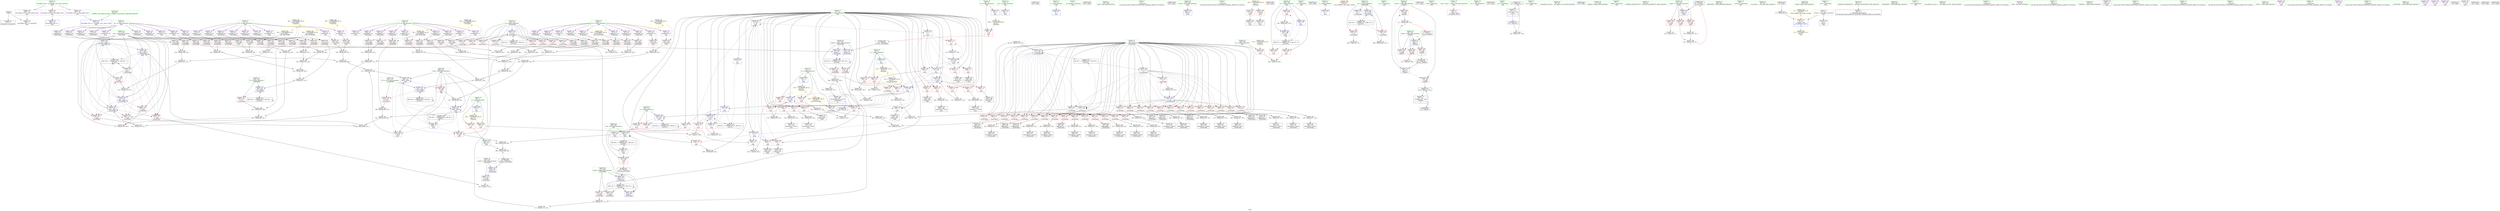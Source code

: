 digraph "SVFG" {
	label="SVFG";

	Node0x562c7e4e8460 [shape=record,color=grey,label="{NodeID: 0\nNullPtr}"];
	Node0x562c7e4e8460 -> Node0x562c7e5046a0[style=solid];
	Node0x562c7e4e8460 -> Node0x562c7e5140b0[style=solid];
	Node0x562c7e51e100 [shape=record,color=grey,label="{NodeID: 443\n374 = Binary(373, 130, )\n}"];
	Node0x562c7e51e100 -> Node0x562c7e515120[style=solid];
	Node0x562c7e5120c0 [shape=record,color=red,label="{NodeID: 277\n321\<--320\n\<--arrayidx76\n_Z5solveddd\n}"];
	Node0x562c7e5120c0 -> Node0x562c7e51f780[style=solid];
	Node0x562c7e505e90 [shape=record,color=red,label="{NodeID: 194\n465\<--20\n\<--n\nmain\n}"];
	Node0x562c7e505e90 -> Node0x562c7e526110[style=solid];
	Node0x562c7e502870 [shape=record,color=black,label="{NodeID: 111\n526\<--525\nidxprom49\<--\nmain\n}"];
	Node0x562c7e5012c0 [shape=record,color=green,label="{NodeID: 28\n24\<--25\nans\<--ans_field_insensitive\nGlob }"];
	Node0x562c7e5012c0 -> Node0x562c7e513cb0[style=solid];
	Node0x562c7e561650 [shape=record,color=black,label="{NodeID: 637\n440 = PHI()\n}"];
	Node0x562c7e545470 [shape=record,color=yellow,style=double,label="{NodeID: 554\n10V_1 = ENCHI(MR_10V_0)\npts\{19 \}\nFun[main]|{|<s2>18}}"];
	Node0x562c7e545470 -> Node0x562c7e50bab0[style=dashed];
	Node0x562c7e545470 -> Node0x562c7e505cf0[style=dashed];
	Node0x562c7e545470:s2 -> Node0x562c7e5461f0[style=dashed,color=red];
	Node0x562c7e520b00 [shape=record,color=grey,label="{NodeID: 471\n338 = Binary(332, 337, )\n}"];
	Node0x562c7e520b00 -> Node0x562c7e521280[style=solid];
	Node0x562c7e5137b0 [shape=record,color=blue,label="{NodeID: 305\n14\<--12\nj\<--\nGlob }"];
	Node0x562c7e507550 [shape=record,color=red,label="{NodeID: 222\n241\<--151\n\<--i\n_Z5solveddd\n}"];
	Node0x562c7e507550 -> Node0x562c7e505260[style=solid];
	Node0x562c7e509010 [shape=record,color=purple,label="{NodeID: 139\n200\<--30\narrayidx9\<--X2\n_Z5solveddd\n}"];
	Node0x562c7e509010 -> Node0x562c7e5113c0[style=solid];
	Node0x562c7e503af0 [shape=record,color=green,label="{NodeID: 56\n161\<--162\nYY73\<--YY73_field_insensitive\n_Z5solveddd\n}"];
	Node0x562c7e503af0 -> Node0x562c7e511150[style=solid];
	Node0x562c7e503af0 -> Node0x562c7e514f80[style=solid];
	Node0x562c7e547580 [shape=record,color=yellow,style=double,label="{NodeID: 582\n36V_1 = ENCHI(MR_36V_0)\npts\{310000 \}\nFun[_Z5solveddd]}"];
	Node0x562c7e547580 -> Node0x562c7e511220[style=dashed];
	Node0x562c7e547580 -> Node0x562c7e5112f0[style=dashed];
	Node0x562c7e547580 -> Node0x562c7e5113c0[style=dashed];
	Node0x562c7e547580 -> Node0x562c7e5118a0[style=dashed];
	Node0x562c7e547580 -> Node0x562c7e511970[style=dashed];
	Node0x562c7e547580 -> Node0x562c7e511a40[style=dashed];
	Node0x562c7e547580 -> Node0x562c7e511b10[style=dashed];
	Node0x562c7e50f6b0 [shape=record,color=grey,label="{NodeID: 499\n270 = Binary(269, 268, )\n}"];
	Node0x562c7e50f6b0 -> Node0x562c7e514c40[style=solid];
	Node0x562c7e515050 [shape=record,color=blue,label="{NodeID: 333\n157\<--369\nArea\<--sub105\n_Z5solveddd\n}"];
	Node0x562c7e515050 -> Node0x562c7e510fb0[style=dashed];
	Node0x562c7e515050 -> Node0x562c7e541480[style=dashed];
	Node0x562c7e510ad0 [shape=record,color=red,label="{NodeID: 250\n381\<--155\n\<--R\n_Z5solveddd\n}"];
	Node0x562c7e510ad0 -> Node0x562c7e5151f0[style=solid];
	Node0x562c7e50a730 [shape=record,color=red,label="{NodeID: 167\n453\<--11\n\<--i\nmain\n}"];
	Node0x562c7e50a730 -> Node0x562c7e5032e0[style=solid];
	Node0x562c7e505330 [shape=record,color=black,label="{NodeID: 84\n247\<--246\nidxprom35\<--sub34\n_Z5solveddd\n}"];
	Node0x562c7e4e85b0 [shape=record,color=green,label="{NodeID: 1\n7\<--1\n__dso_handle\<--dummyObj\nGlob }"];
	Node0x562c7e51e280 [shape=record,color=grey,label="{NodeID: 444\n459 = Binary(458, 130, )\n}"];
	Node0x562c7e51e280 -> Node0x562c7e5156d0[style=solid];
	Node0x562c7e512190 [shape=record,color=red,label="{NodeID: 278\n325\<--324\n\<--arrayidx78\n_Z5solveddd\n}"];
	Node0x562c7e512190 -> Node0x562c7e51ee80[style=solid];
	Node0x562c7e505f60 [shape=record,color=red,label="{NodeID: 195\n485\<--20\n\<--n\nmain\n}"];
	Node0x562c7e505f60 -> Node0x562c7e51c600[style=solid];
	Node0x562c7e502940 [shape=record,color=black,label="{NodeID: 112\n531\<--530\nidxprom52\<--sub51\nmain\n}"];
	Node0x562c7e501390 [shape=record,color=green,label="{NodeID: 29\n26\<--27\nX1\<--X1_field_insensitive\nGlob }"];
	Node0x562c7e501390 -> Node0x562c7e507f00[style=solid];
	Node0x562c7e501390 -> Node0x562c7e507fd0[style=solid];
	Node0x562c7e501390 -> Node0x562c7e5080a0[style=solid];
	Node0x562c7e501390 -> Node0x562c7e508170[style=solid];
	Node0x562c7e501390 -> Node0x562c7e508240[style=solid];
	Node0x562c7e501390 -> Node0x562c7e508310[style=solid];
	Node0x562c7e501390 -> Node0x562c7e5083e0[style=solid];
	Node0x562c7e501390 -> Node0x562c7e5084b0[style=solid];
	Node0x562c7e501390 -> Node0x562c7e508580[style=solid];
	Node0x562c7e501390 -> Node0x562c7e508650[style=solid];
	Node0x562c7e561750 [shape=record,color=black,label="{NodeID: 638\n441 = PHI()\n}"];
	Node0x562c7e545550 [shape=record,color=yellow,style=double,label="{NodeID: 555\n12V_1 = ENCHI(MR_12V_0)\npts\{21 \}\nFun[main]|{|<s2>18}}"];
	Node0x562c7e545550 -> Node0x562c7e505e90[style=dashed];
	Node0x562c7e545550 -> Node0x562c7e505f60[style=dashed];
	Node0x562c7e545550:s2 -> Node0x562c7e546300[style=dashed,color=red];
	Node0x562c7e520c80 [shape=record,color=grey,label="{NodeID: 472\n260 = Binary(254, 259, )\n}"];
	Node0x562c7e520c80 -> Node0x562c7e50f3b0[style=solid];
	Node0x562c7e5138b0 [shape=record,color=blue,label="{NodeID: 306\n16\<--12\nk\<--\nGlob }"];
	Node0x562c7e5138b0 -> Node0x562c7e545390[style=dashed];
	Node0x562c7e507620 [shape=record,color=red,label="{NodeID: 223\n245\<--151\n\<--i\n_Z5solveddd\n}"];
	Node0x562c7e507620 -> Node0x562c7e520680[style=solid];
	Node0x562c7e5090e0 [shape=record,color=purple,label="{NodeID: 140\n237\<--30\narrayidx29\<--X2\n_Z5solveddd\n}"];
	Node0x562c7e5090e0 -> Node0x562c7e5118a0[style=solid];
	Node0x562c7e503bc0 [shape=record,color=green,label="{NodeID: 57\n397\<--398\nmain\<--main_field_insensitive\n}"];
	Node0x562c7e547660 [shape=record,color=yellow,style=double,label="{NodeID: 583\n38V_1 = ENCHI(MR_38V_0)\npts\{330000 \}\nFun[_Z5solveddd]}"];
	Node0x562c7e547660 -> Node0x562c7e511490[style=dashed];
	Node0x562c7e547660 -> Node0x562c7e511560[style=dashed];
	Node0x562c7e547660 -> Node0x562c7e511630[style=dashed];
	Node0x562c7e547660 -> Node0x562c7e511700[style=dashed];
	Node0x562c7e547660 -> Node0x562c7e5117d0[style=dashed];
	Node0x562c7e547660 -> Node0x562c7e511be0[style=dashed];
	Node0x562c7e50f830 [shape=record,color=grey,label="{NodeID: 500\n579 = Binary(578, 130, )\n}"];
	Node0x562c7e50f830 -> Node0x562c7e516230[style=solid];
	Node0x562c7e515120 [shape=record,color=blue,label="{NodeID: 334\n151\<--374\ni\<--inc108\n_Z5solveddd\n}"];
	Node0x562c7e515120 -> Node0x562c7e507960[style=dashed];
	Node0x562c7e515120 -> Node0x562c7e507a30[style=dashed];
	Node0x562c7e515120 -> Node0x562c7e507b00[style=dashed];
	Node0x562c7e515120 -> Node0x562c7e507bd0[style=dashed];
	Node0x562c7e515120 -> Node0x562c7e50fba0[style=dashed];
	Node0x562c7e515120 -> Node0x562c7e50fc30[style=dashed];
	Node0x562c7e515120 -> Node0x562c7e50fd00[style=dashed];
	Node0x562c7e515120 -> Node0x562c7e50fdd0[style=dashed];
	Node0x562c7e515120 -> Node0x562c7e50fea0[style=dashed];
	Node0x562c7e515120 -> Node0x562c7e50ff70[style=dashed];
	Node0x562c7e515120 -> Node0x562c7e510040[style=dashed];
	Node0x562c7e515120 -> Node0x562c7e510110[style=dashed];
	Node0x562c7e515120 -> Node0x562c7e5101e0[style=dashed];
	Node0x562c7e515120 -> Node0x562c7e5102b0[style=dashed];
	Node0x562c7e515120 -> Node0x562c7e510380[style=dashed];
	Node0x562c7e515120 -> Node0x562c7e515120[style=dashed];
	Node0x562c7e515120 -> Node0x562c7e540580[style=dashed];
	Node0x562c7e510ba0 [shape=record,color=red,label="{NodeID: 251\n384\<--155\n\<--R\n_Z5solveddd\n}"];
	Node0x562c7e510ba0 -> Node0x562c7e5152c0[style=solid];
	Node0x562c7e50a800 [shape=record,color=red,label="{NodeID: 168\n458\<--11\n\<--i\nmain\n}"];
	Node0x562c7e50a800 -> Node0x562c7e51e280[style=solid];
	Node0x562c7e505400 [shape=record,color=black,label="{NodeID: 85\n257\<--256\nidxprom41\<--sub40\n_Z5solveddd\n}"];
	Node0x562c7e4e9f90 [shape=record,color=green,label="{NodeID: 2\n9\<--1\n\<--dummyObj\nCan only get source location for instruction, argument, global var or function.}"];
	Node0x562c7e51e400 [shape=record,color=grey,label="{NodeID: 445\n198 = Binary(197, 130, )\n}"];
	Node0x562c7e51e400 -> Node0x562c7e504cb0[style=solid];
	Node0x562c7e512260 [shape=record,color=red,label="{NodeID: 279\n330\<--329\n\<--arrayidx81\n_Z5solveddd\n}"];
	Node0x562c7e512260 -> Node0x562c7e51ee80[style=solid];
	Node0x562c7e506030 [shape=record,color=red,label="{NodeID: 196\n562\<--34\n\<--W\nmain\n|{<s0>18}}"];
	Node0x562c7e506030:s0 -> Node0x562c7e5623a0[style=solid,color=red];
	Node0x562c7e502a10 [shape=record,color=black,label="{NodeID: 113\n537\<--536\nidxprom56\<--sub55\nmain\n}"];
	Node0x562c7e501460 [shape=record,color=green,label="{NodeID: 30\n28\<--29\nY1\<--Y1_field_insensitive\nGlob }"];
	Node0x562c7e501460 -> Node0x562c7e508720[style=solid];
	Node0x562c7e501460 -> Node0x562c7e5087f0[style=solid];
	Node0x562c7e501460 -> Node0x562c7e5088c0[style=solid];
	Node0x562c7e501460 -> Node0x562c7e508990[style=solid];
	Node0x562c7e501460 -> Node0x562c7e508a60[style=solid];
	Node0x562c7e501460 -> Node0x562c7e508b30[style=solid];
	Node0x562c7e501460 -> Node0x562c7e508c00[style=solid];
	Node0x562c7e501460 -> Node0x562c7e508cd0[style=solid];
	Node0x562c7e501460 -> Node0x562c7e508da0[style=solid];
	Node0x562c7e561850 [shape=record,color=black,label="{NodeID: 639\n442 = PHI()\n}"];
	Node0x562c7e545630 [shape=record,color=yellow,style=double,label="{NodeID: 556\n48V_1 = ENCHI(MR_48V_0)\npts\{35 \}\nFun[main]}"];
	Node0x562c7e545630 -> Node0x562c7e506030[style=dashed];
	Node0x562c7e520e00 [shape=record,color=grey,label="{NodeID: 473\n256 = Binary(255, 130, )\n}"];
	Node0x562c7e520e00 -> Node0x562c7e505400[style=solid];
	Node0x562c7e5139b0 [shape=record,color=blue,label="{NodeID: 307\n18\<--12\nm\<--\nGlob }"];
	Node0x562c7e5139b0 -> Node0x562c7e545470[style=dashed];
	Node0x562c7e5076f0 [shape=record,color=red,label="{NodeID: 224\n255\<--151\n\<--i\n_Z5solveddd\n}"];
	Node0x562c7e5076f0 -> Node0x562c7e520e00[style=solid];
	Node0x562c7e5091b0 [shape=record,color=purple,label="{NodeID: 141\n243\<--30\narrayidx33\<--X2\n_Z5solveddd\n}"];
	Node0x562c7e5091b0 -> Node0x562c7e511970[style=solid];
	Node0x562c7e503cc0 [shape=record,color=green,label="{NodeID: 58\n400\<--401\nretval\<--retval_field_insensitive\nmain\n}"];
	Node0x562c7e503cc0 -> Node0x562c7e515460[style=solid];
	Node0x562c7e50f9b0 [shape=record,color=grey,label="{NodeID: 501\n262 = Binary(261, 130, )\n}"];
	Node0x562c7e50f9b0 -> Node0x562c7e5054d0[style=solid];
	Node0x562c7e5151f0 [shape=record,color=blue,label="{NodeID: 335\n147\<--381\nQ.addr\<--\n_Z5solveddd\n}"];
	Node0x562c7e5151f0 -> Node0x562c7e540080[style=dashed];
	Node0x562c7e510c70 [shape=record,color=red,label="{NodeID: 252\n214\<--157\n\<--Area\n_Z5solveddd\n}"];
	Node0x562c7e510c70 -> Node0x562c7e520f80[style=solid];
	Node0x562c7e50a8d0 [shape=record,color=red,label="{NodeID: 169\n464\<--11\n\<--i\nmain\n}"];
	Node0x562c7e50a8d0 -> Node0x562c7e526110[style=solid];
	Node0x562c7e5054d0 [shape=record,color=black,label="{NodeID: 86\n263\<--262\nidxprom45\<--sub44\n_Z5solveddd\n}"];
	Node0x562c7e4ea6b0 [shape=record,color=green,label="{NodeID: 3\n12\<--1\n\<--dummyObj\nCan only get source location for instruction, argument, global var or function.}"];
	Node0x562c7e51e580 [shape=record,color=grey,label="{NodeID: 446\n327 = Binary(326, 130, )\n}"];
	Node0x562c7e51e580 -> Node0x562c7e505b50[style=solid];
	Node0x562c7e512330 [shape=record,color=red,label="{NodeID: 280\n337\<--336\n\<--arrayidx85\n_Z5solveddd\n}"];
	Node0x562c7e512330 -> Node0x562c7e520b00[style=solid];
	Node0x562c7e506100 [shape=record,color=red,label="{NodeID: 197\n413\<--42\n\<--stdin\nmain\n}"];
	Node0x562c7e506100 -> Node0x562c7e503070[style=solid];
	Node0x562c7e502ae0 [shape=record,color=black,label="{NodeID: 114\n541\<--540\nidxprom58\<--\nmain\n}"];
	Node0x562c7e501530 [shape=record,color=green,label="{NodeID: 31\n30\<--31\nX2\<--X2_field_insensitive\nGlob }"];
	Node0x562c7e501530 -> Node0x562c7e508e70[style=solid];
	Node0x562c7e501530 -> Node0x562c7e508f40[style=solid];
	Node0x562c7e501530 -> Node0x562c7e509010[style=solid];
	Node0x562c7e501530 -> Node0x562c7e5090e0[style=solid];
	Node0x562c7e501530 -> Node0x562c7e5091b0[style=solid];
	Node0x562c7e501530 -> Node0x562c7e509280[style=solid];
	Node0x562c7e501530 -> Node0x562c7e509350[style=solid];
	Node0x562c7e501530 -> Node0x562c7e509420[style=solid];
	Node0x562c7e501530 -> Node0x562c7e5094f0[style=solid];
	Node0x562c7e501530 -> Node0x562c7e5095c0[style=solid];
	Node0x562c7e561920 [shape=record,color=black,label="{NodeID: 640\n452 = PHI()\n}"];
	Node0x562c7e520f80 [shape=record,color=grey,label="{NodeID: 474\n215 = Binary(214, 213, )\n}"];
	Node0x562c7e520f80 -> Node0x562c7e514aa0[style=solid];
	Node0x562c7e513ab0 [shape=record,color=blue,label="{NodeID: 308\n20\<--12\nn\<--\nGlob }"];
	Node0x562c7e513ab0 -> Node0x562c7e545550[style=dashed];
	Node0x562c7e5077c0 [shape=record,color=red,label="{NodeID: 225\n261\<--151\n\<--i\n_Z5solveddd\n}"];
	Node0x562c7e5077c0 -> Node0x562c7e50f9b0[style=solid];
	Node0x562c7e509280 [shape=record,color=purple,label="{NodeID: 142\n248\<--30\narrayidx36\<--X2\n_Z5solveddd\n}"];
	Node0x562c7e509280 -> Node0x562c7e511a40[style=solid];
	Node0x562c7e503d90 [shape=record,color=green,label="{NodeID: 59\n402\<--403\ntt\<--tt_field_insensitive\nmain\n}"];
	Node0x562c7e503d90 -> Node0x562c7e512740[style=solid];
	Node0x562c7e503d90 -> Node0x562c7e512810[style=solid];
	Node0x562c7e503d90 -> Node0x562c7e5128e0[style=solid];
	Node0x562c7e503d90 -> Node0x562c7e515530[style=solid];
	Node0x562c7e503d90 -> Node0x562c7e516300[style=solid];
	Node0x562c7e5259d0 [shape=record,color=grey,label="{NodeID: 502\n569 = Binary(566, 568, )\n|{<s0>18}}"];
	Node0x562c7e5259d0:s0 -> Node0x562c7e5624e0[style=solid,color=red];
	Node0x562c7e5152c0 [shape=record,color=blue,label="{NodeID: 336\n145\<--384\nP.addr\<--\n_Z5solveddd\n}"];
	Node0x562c7e5152c0 -> Node0x562c7e53fb80[style=dashed];
	Node0x562c7e510d40 [shape=record,color=red,label="{NodeID: 253\n269\<--157\n\<--Area\n_Z5solveddd\n}"];
	Node0x562c7e510d40 -> Node0x562c7e50f6b0[style=solid];
	Node0x562c7e50a9a0 [shape=record,color=red,label="{NodeID: 170\n468\<--11\n\<--i\nmain\n}"];
	Node0x562c7e50a9a0 -> Node0x562c7e5033b0[style=solid];
	Node0x562c7e5055a0 [shape=record,color=black,label="{NodeID: 87\n286\<--285\nidxprom54\<--\n_Z5solveddd\n}"];
	Node0x562c7e4eac50 [shape=record,color=green,label="{NodeID: 4\n38\<--1\n.str\<--dummyObj\nGlob }"];
	Node0x562c7e53e280 [shape=record,color=black,label="{NodeID: 530\nMR_42V_2 = PHI(MR_42V_16, MR_42V_1, )\npts\{13 \}\n}"];
	Node0x562c7e53e280 -> Node0x562c7e515600[style=dashed];
	Node0x562c7e51e700 [shape=record,color=grey,label="{NodeID: 447\n515 = Binary(514, 130, )\n}"];
	Node0x562c7e51e700 -> Node0x562c7e515bb0[style=solid];
	Node0x562c7e512400 [shape=record,color=red,label="{NodeID: 281\n343\<--342\n\<--arrayidx89\n_Z5solveddd\n}"];
	Node0x562c7e512400 -> Node0x562c7e51f600[style=solid];
	Node0x562c7e5061d0 [shape=record,color=red,label="{NodeID: 198\n419\<--47\n\<--stdout\nmain\n}"];
	Node0x562c7e5061d0 -> Node0x562c7e503140[style=solid];
	Node0x562c7e507d10 [shape=record,color=black,label="{NodeID: 115\n564\<--563\nconv\<--\nmain\n}"];
	Node0x562c7e507d10 -> Node0x562c7e525b10[style=solid];
	Node0x562c7e501600 [shape=record,color=green,label="{NodeID: 32\n32\<--33\nY2\<--Y2_field_insensitive\nGlob }"];
	Node0x562c7e501600 -> Node0x562c7e509690[style=solid];
	Node0x562c7e501600 -> Node0x562c7e509760[style=solid];
	Node0x562c7e501600 -> Node0x562c7e509830[style=solid];
	Node0x562c7e501600 -> Node0x562c7e509900[style=solid];
	Node0x562c7e501600 -> Node0x562c7e5099d0[style=solid];
	Node0x562c7e501600 -> Node0x562c7e509aa0[style=solid];
	Node0x562c7e501600 -> Node0x562c7e509b70[style=solid];
	Node0x562c7e501600 -> Node0x562c7e509c40[style=solid];
	Node0x562c7e501600 -> Node0x562c7e509d10[style=solid];
	Node0x562c7e561a50 [shape=record,color=black,label="{NodeID: 641\n456 = PHI()\n}"];
	Node0x562c7e521100 [shape=record,color=grey,label="{NodeID: 475\n494 = Binary(493, 130, )\n}"];
	Node0x562c7e521100 -> Node0x562c7e502600[style=solid];
	Node0x562c7e513bb0 [shape=record,color=blue,label="{NodeID: 309\n22\<--12\nl\<--\nGlob }"];
	Node0x562c7e507890 [shape=record,color=red,label="{NodeID: 226\n274\<--151\n\<--i\n_Z5solveddd\n}"];
	Node0x562c7e507890 -> Node0x562c7e51cd80[style=solid];
	Node0x562c7e509350 [shape=record,color=purple,label="{NodeID: 143\n258\<--30\narrayidx42\<--X2\n_Z5solveddd\n}"];
	Node0x562c7e509350 -> Node0x562c7e511b10[style=solid];
	Node0x562c7e503e60 [shape=record,color=green,label="{NodeID: 60\n404\<--405\ntn\<--tn_field_insensitive\nmain\n}"];
	Node0x562c7e503e60 -> Node0x562c7e5129b0[style=solid];
	Node0x562c7e547930 [shape=record,color=yellow,style=double,label="{NodeID: 586\nRETMU(2V_2)\npts\{10 \}\nFun[_GLOBAL__sub_I_nika_0_0.cpp]}"];
	Node0x562c7e525b10 [shape=record,color=grey,label="{NodeID: 503\n566 = Binary(564, 565, )\n}"];
	Node0x562c7e525b10 -> Node0x562c7e5259d0[style=solid];
	Node0x562c7e515390 [shape=record,color=blue,label="{NodeID: 337\n153\<--389\nuu\<--inc115\n_Z5solveddd\n}"];
	Node0x562c7e515390 -> Node0x562c7e540a80[style=dashed];
	Node0x562c7e510e10 [shape=record,color=red,label="{NodeID: 254\n313\<--157\n\<--Area\n_Z5solveddd\n}"];
	Node0x562c7e510e10 -> Node0x562c7e51d680[style=solid];
	Node0x562c7e50aa70 [shape=record,color=red,label="{NodeID: 171\n472\<--11\n\<--i\nmain\n}"];
	Node0x562c7e50aa70 -> Node0x562c7e502460[style=solid];
	Node0x562c7e505670 [shape=record,color=black,label="{NodeID: 88\n293\<--292\nidxprom58\<--\n_Z5solveddd\n}"];
	Node0x562c7e4eace0 [shape=record,color=green,label="{NodeID: 5\n40\<--1\n.str.2\<--dummyObj\nGlob }"];
	Node0x562c7e53e780 [shape=record,color=black,label="{NodeID: 531\nMR_52V_3 = PHI(MR_52V_4, MR_52V_2, )\npts\{403 \}\n}"];
	Node0x562c7e53e780 -> Node0x562c7e512740[style=dashed];
	Node0x562c7e53e780 -> Node0x562c7e512810[style=dashed];
	Node0x562c7e53e780 -> Node0x562c7e5128e0[style=dashed];
	Node0x562c7e53e780 -> Node0x562c7e516300[style=dashed];
	Node0x562c7e51e880 [shape=record,color=grey,label="{NodeID: 448\n303 = Binary(302, 130, )\n}"];
	Node0x562c7e51e880 -> Node0x562c7e505810[style=solid];
	Node0x562c7e5124d0 [shape=record,color=red,label="{NodeID: 282\n348\<--347\n\<--arrayidx92\n_Z5solveddd\n}"];
	Node0x562c7e5124d0 -> Node0x562c7e51f600[style=solid];
	Node0x562c7e5062a0 [shape=record,color=red,label="{NodeID: 199\n109\<--98\n\<--x.addr\n_Z3gcdxx\n}"];
	Node0x562c7e5062a0 -> Node0x562c7e50e1b0[style=solid];
	Node0x562c7e507da0 [shape=record,color=black,label="{NodeID: 116\n568\<--567\nconv70\<--\nmain\n}"];
	Node0x562c7e507da0 -> Node0x562c7e5259d0[style=solid];
	Node0x562c7e5016d0 [shape=record,color=green,label="{NodeID: 33\n34\<--35\nW\<--W_field_insensitive\nGlob }"];
	Node0x562c7e5016d0 -> Node0x562c7e506030[style=solid];
	Node0x562c7e5016d0 -> Node0x562c7e513db0[style=solid];
	Node0x562c7e561c50 [shape=record,color=black,label="{NodeID: 642\n471 = PHI()\n}"];
	Node0x562c7e5458d0 [shape=record,color=yellow,style=double,label="{NodeID: 559\n54V_1 = ENCHI(MR_54V_0)\npts\{405 \}\nFun[main]}"];
	Node0x562c7e5458d0 -> Node0x562c7e5129b0[style=dashed];
	Node0x562c7e521280 [shape=record,color=grey,label="{NodeID: 476\n339 = Binary(331, 338, )\n}"];
	Node0x562c7e521280 -> Node0x562c7e50ec30[style=solid];
	Node0x562c7e513cb0 [shape=record,color=blue,label="{NodeID: 310\n24\<--12\nans\<--\nGlob }"];
	Node0x562c7e507960 [shape=record,color=red,label="{NodeID: 227\n280\<--151\n\<--i\n_Z5solveddd\n}"];
	Node0x562c7e507960 -> Node0x562c7e525f90[style=solid];
	Node0x562c7e509420 [shape=record,color=purple,label="{NodeID: 144\n470\<--30\narrayidx19\<--X2\nmain\n}"];
	Node0x562c7e503f30 [shape=record,color=green,label="{NodeID: 61\n406\<--407\nTotal\<--Total_field_insensitive\nmain\n}"];
	Node0x562c7e503f30 -> Node0x562c7e512a80[style=solid];
	Node0x562c7e503f30 -> Node0x562c7e512b50[style=solid];
	Node0x562c7e503f30 -> Node0x562c7e512c20[style=solid];
	Node0x562c7e503f30 -> Node0x562c7e515940[style=solid];
	Node0x562c7e503f30 -> Node0x562c7e515ae0[style=solid];
	Node0x562c7e503f30 -> Node0x562c7e515d50[style=solid];
	Node0x562c7e525c90 [shape=record,color=grey,label="{NodeID: 504\n184 = cmp(181, 183, )\n}"];
	Node0x562c7e515460 [shape=record,color=blue,label="{NodeID: 338\n400\<--12\nretval\<--\nmain\n}"];
	Node0x562c7e510ee0 [shape=record,color=red,label="{NodeID: 255\n368\<--157\n\<--Area\n_Z5solveddd\n}"];
	Node0x562c7e510ee0 -> Node0x562c7e51cc00[style=solid];
	Node0x562c7e50ab40 [shape=record,color=red,label="{NodeID: 172\n477\<--11\n\<--i\nmain\n}"];
	Node0x562c7e50ab40 -> Node0x562c7e51cf00[style=solid];
	Node0x562c7e505740 [shape=record,color=black,label="{NodeID: 89\n298\<--297\nidxprom61\<--sub60\n_Z5solveddd\n}"];
	Node0x562c7e4ea450 [shape=record,color=green,label="{NodeID: 6\n42\<--1\nstdin\<--dummyObj\nGlob }"];
	Node0x562c7e53ec80 [shape=record,color=black,label="{NodeID: 532\nMR_56V_2 = PHI(MR_56V_6, MR_56V_1, )\npts\{407 \}\n}"];
	Node0x562c7e53ec80 -> Node0x562c7e515940[style=dashed];
	Node0x562c7e51ea00 [shape=record,color=grey,label="{NodeID: 449\n334 = Binary(333, 130, )\n}"];
	Node0x562c7e51ea00 -> Node0x562c7e505c20[style=solid];
	Node0x562c7e5125a0 [shape=record,color=red,label="{NodeID: 283\n358\<--357\n\<--arrayidx98\n_Z5solveddd\n}"];
	Node0x562c7e5125a0 -> Node0x562c7e50ef30[style=solid];
	Node0x562c7e506370 [shape=record,color=red,label="{NodeID: 200\n114\<--98\n\<--x.addr\n_Z3gcdxx\n}"];
	Node0x562c7e506370 -> Node0x562c7dfbe6e0[style=solid];
	Node0x562c7e507e30 [shape=record,color=purple,label="{NodeID: 117\n64\<--4\n\<--_ZStL8__ioinit\n__cxx_global_var_init\n}"];
	Node0x562c7e5017a0 [shape=record,color=green,label="{NodeID: 34\n36\<--37\nss\<--ss_field_insensitive\nGlob }"];
	Node0x562c7e561d50 [shape=record,color=black,label="{NodeID: 643\n475 = PHI()\n}"];
	Node0x562c7e521400 [shape=record,color=grey,label="{NodeID: 477\n213 = Binary(202, 212, )\n}"];
	Node0x562c7e521400 -> Node0x562c7e520f80[style=solid];
	Node0x562c7e513db0 [shape=record,color=blue,label="{NodeID: 311\n34\<--9\nW\<--\nGlob }"];
	Node0x562c7e513db0 -> Node0x562c7e545630[style=dashed];
	Node0x562c7e507a30 [shape=record,color=red,label="{NodeID: 228\n285\<--151\n\<--i\n_Z5solveddd\n}"];
	Node0x562c7e507a30 -> Node0x562c7e5055a0[style=solid];
	Node0x562c7e5094f0 [shape=record,color=purple,label="{NodeID: 145\n491\<--30\narrayidx31\<--X2\nmain\n}"];
	Node0x562c7e5094f0 -> Node0x562c7e512f60[style=solid];
	Node0x562c7e504000 [shape=record,color=green,label="{NodeID: 62\n408\<--409\nLast\<--Last_field_insensitive\nmain\n}"];
	Node0x562c7e504000 -> Node0x562c7e512cf0[style=solid];
	Node0x562c7e504000 -> Node0x562c7e515ef0[style=solid];
	Node0x562c7e504000 -> Node0x562c7e516160[style=solid];
	Node0x562c7e525e10 [shape=record,color=grey,label="{NodeID: 505\n487 = cmp(484, 486, )\n}"];
	Node0x562c7dfbe6e0 [shape=record,color=black,label="{NodeID: 422\n116 = PHI(112, 114, )\n}"];
	Node0x562c7dfbe6e0 -> Node0x562c7e504970[style=solid];
	Node0x562c7e515530 [shape=record,color=blue,label="{NodeID: 339\n402\<--130\ntt\<--\nmain\n}"];
	Node0x562c7e515530 -> Node0x562c7e53e780[style=dashed];
	Node0x562c7e510fb0 [shape=record,color=red,label="{NodeID: 256\n377\<--157\n\<--Area\n_Z5solveddd\n}"];
	Node0x562c7e510fb0 -> Node0x562c7e526410[style=solid];
	Node0x562c7e50ac10 [shape=record,color=red,label="{NodeID: 173\n484\<--11\n\<--i\nmain\n}"];
	Node0x562c7e50ac10 -> Node0x562c7e525e10[style=solid];
	Node0x562c7e505810 [shape=record,color=black,label="{NodeID: 90\n304\<--303\nidxprom65\<--sub64\n_Z5solveddd\n}"];
	Node0x562c7e4ea4e0 [shape=record,color=green,label="{NodeID: 7\n43\<--1\n.str.3\<--dummyObj\nGlob }"];
	Node0x562c7e53f180 [shape=record,color=black,label="{NodeID: 533\nMR_58V_2 = PHI(MR_58V_4, MR_58V_1, )\npts\{409 \}\n}"];
	Node0x562c7e53f180 -> Node0x562c7e515ef0[style=dashed];
	Node0x562c7e51eb80 [shape=record,color=grey,label="{NodeID: 450\n301 = Binary(295, 300, )\n}"];
	Node0x562c7e51eb80 -> Node0x562c7e51ca80[style=solid];
	Node0x562c7e512670 [shape=record,color=red,label="{NodeID: 284\n364\<--363\n\<--arrayidx102\n_Z5solveddd\n}"];
	Node0x562c7e512670 -> Node0x562c7e51d200[style=solid];
	Node0x562c7e506440 [shape=record,color=red,label="{NodeID: 201\n104\<--100\n\<--y.addr\n_Z3gcdxx\n}"];
	Node0x562c7e506440 -> Node0x562c7e526710[style=solid];
	Node0x562c7e507f00 [shape=record,color=purple,label="{NodeID: 118\n287\<--26\narrayidx55\<--X1\n_Z5solveddd\n}"];
	Node0x562c7e507f00 -> Node0x562c7e511cb0[style=solid];
	Node0x562c7e501870 [shape=record,color=green,label="{NodeID: 35\n53\<--57\nllvm.global_ctors\<--llvm.global_ctors_field_insensitive\nGlob }"];
	Node0x562c7e501870 -> Node0x562c7e50a2c0[style=solid];
	Node0x562c7e501870 -> Node0x562c7e50a390[style=solid];
	Node0x562c7e501870 -> Node0x562c7e50a490[style=solid];
	Node0x562c7e561e20 [shape=record,color=black,label="{NodeID: 644\n570 = PHI(141, )\n}"];
	Node0x562c7e561e20 -> Node0x562c7e516090[style=solid];
	Node0x562c7e521580 [shape=record,color=grey,label="{NodeID: 478\n389 = Binary(388, 130, )\n}"];
	Node0x562c7e521580 -> Node0x562c7e515390[style=solid];
	Node0x562c7e513eb0 [shape=record,color=blue,label="{NodeID: 312\n606\<--54\nllvm.global_ctors_0\<--\nGlob }"];
	Node0x562c7e507b00 [shape=record,color=red,label="{NodeID: 229\n292\<--151\n\<--i\n_Z5solveddd\n}"];
	Node0x562c7e507b00 -> Node0x562c7e505670[style=solid];
	Node0x562c7e5095c0 [shape=record,color=purple,label="{NodeID: 146\n496\<--30\narrayidx34\<--X2\nmain\n}"];
	Node0x562c7e5095c0 -> Node0x562c7e513030[style=solid];
	Node0x562c7e5040d0 [shape=record,color=green,label="{NodeID: 63\n410\<--411\nx\<--x_field_insensitive\nmain\n}"];
	Node0x562c7e5040d0 -> Node0x562c7e512dc0[style=solid];
	Node0x562c7e5040d0 -> Node0x562c7e512e90[style=solid];
	Node0x562c7e5040d0 -> Node0x562c7e516090[style=solid];
	Node0x562c7e525f90 [shape=record,color=grey,label="{NodeID: 506\n283 = cmp(280, 282, )\n}"];
	Node0x562c7e51bee0 [shape=record,color=black,label="{NodeID: 423\n137 = PHI(134, 12, )\n}"];
	Node0x562c7e51bee0 -> Node0x562c7e504a40[style=solid];
	Node0x562c7e515600 [shape=record,color=blue,label="{NodeID: 340\n11\<--12\ni\<--\nmain\n}"];
	Node0x562c7e515600 -> Node0x562c7e50a590[style=dashed];
	Node0x562c7e515600 -> Node0x562c7e50a660[style=dashed];
	Node0x562c7e515600 -> Node0x562c7e50a730[style=dashed];
	Node0x562c7e515600 -> Node0x562c7e50a800[style=dashed];
	Node0x562c7e515600 -> Node0x562c7e5156d0[style=dashed];
	Node0x562c7e515600 -> Node0x562c7e5157a0[style=dashed];
	Node0x562c7e511080 [shape=record,color=red,label="{NodeID: 257\n266\<--159\n\<--YY\n_Z5solveddd\n}"];
	Node0x562c7e511080 -> Node0x562c7e50f530[style=solid];
	Node0x562c7e50ace0 [shape=record,color=red,label="{NodeID: 174\n489\<--11\n\<--i\nmain\n}"];
	Node0x562c7e50ace0 -> Node0x562c7e502530[style=solid];
	Node0x562c7e5058e0 [shape=record,color=black,label="{NodeID: 91\n308\<--307\nidxprom67\<--\n_Z5solveddd\n}"];
	Node0x562c7e4ea130 [shape=record,color=green,label="{NodeID: 8\n45\<--1\n.str.4\<--dummyObj\nGlob }"];
	Node0x562c7e53f680 [shape=record,color=black,label="{NodeID: 534\nMR_60V_2 = PHI(MR_60V_3, MR_60V_1, )\npts\{411 \}\n}"];
	Node0x562c7e53f680 -> Node0x562c7e516090[style=dashed];
	Node0x562c7e53f680 -> Node0x562c7e53f680[style=dashed];
	Node0x562c7e51ed00 [shape=record,color=grey,label="{NodeID: 451\n522 = Binary(521, 130, )\n}"];
	Node0x562c7e51ed00 -> Node0x562c7e526590[style=solid];
	Node0x562c7e512740 [shape=record,color=red,label="{NodeID: 285\n428\<--402\n\<--tt\nmain\n}"];
	Node0x562c7e512740 -> Node0x562c7e527010[style=solid];
	Node0x562c7e506510 [shape=record,color=red,label="{NodeID: 202\n108\<--100\n\<--y.addr\n_Z3gcdxx\n|{<s0>4}}"];
	Node0x562c7e506510:s0 -> Node0x562c7e562620[style=solid,color=red];
	Node0x562c7e507fd0 [shape=record,color=purple,label="{NodeID: 119\n294\<--26\narrayidx59\<--X1\n_Z5solveddd\n}"];
	Node0x562c7e507fd0 -> Node0x562c7e511d80[style=solid];
	Node0x562c7e501940 [shape=record,color=green,label="{NodeID: 36\n58\<--59\n__cxx_global_var_init\<--__cxx_global_var_init_field_insensitive\n}"];
	Node0x562c7e562020 [shape=record,color=black,label="{NodeID: 645\n576 = PHI()\n}"];
	Node0x562c7e521700 [shape=record,color=grey,label="{NodeID: 479\n232 = Binary(226, 231, )\n}"];
	Node0x562c7e521700 -> Node0x562c7e51dc80[style=solid];
	Node0x562c7e513fb0 [shape=record,color=blue,label="{NodeID: 313\n607\<--55\nllvm.global_ctors_1\<--_GLOBAL__sub_I_nika_0_0.cpp\nGlob }"];
	Node0x562c7e507bd0 [shape=record,color=red,label="{NodeID: 230\n296\<--151\n\<--i\n_Z5solveddd\n}"];
	Node0x562c7e507bd0 -> Node0x562c7e51d980[style=solid];
	Node0x562c7e509690 [shape=record,color=purple,label="{NodeID: 147\n206\<--32\narrayidx13\<--Y2\n_Z5solveddd\n}"];
	Node0x562c7e509690 -> Node0x562c7e511490[style=solid];
	Node0x562c7e5041a0 [shape=record,color=green,label="{NodeID: 64\n417\<--418\nfreopen\<--freopen_field_insensitive\n}"];
	Node0x562c7e526110 [shape=record,color=grey,label="{NodeID: 507\n466 = cmp(464, 465, )\n}"];
	Node0x562c7e51c480 [shape=record,color=grey,label="{NodeID: 424\n183 = Binary(182, 130, )\n}"];
	Node0x562c7e51c480 -> Node0x562c7e525c90[style=solid];
	Node0x562c7e5156d0 [shape=record,color=blue,label="{NodeID: 341\n11\<--459\ni\<--inc\nmain\n}"];
	Node0x562c7e5156d0 -> Node0x562c7e50a590[style=dashed];
	Node0x562c7e5156d0 -> Node0x562c7e50a660[style=dashed];
	Node0x562c7e5156d0 -> Node0x562c7e50a730[style=dashed];
	Node0x562c7e5156d0 -> Node0x562c7e50a800[style=dashed];
	Node0x562c7e5156d0 -> Node0x562c7e5156d0[style=dashed];
	Node0x562c7e5156d0 -> Node0x562c7e5157a0[style=dashed];
	Node0x562c7e511150 [shape=record,color=red,label="{NodeID: 258\n365\<--161\n\<--YY73\n_Z5solveddd\n}"];
	Node0x562c7e511150 -> Node0x562c7e51d200[style=solid];
	Node0x562c7e50adb0 [shape=record,color=red,label="{NodeID: 175\n493\<--11\n\<--i\nmain\n}"];
	Node0x562c7e50adb0 -> Node0x562c7e521100[style=solid];
	Node0x562c7e5059b0 [shape=record,color=black,label="{NodeID: 92\n319\<--318\nidxprom75\<--sub74\n_Z5solveddd\n}"];
	Node0x562c7e4ea1c0 [shape=record,color=green,label="{NodeID: 9\n47\<--1\nstdout\<--dummyObj\nGlob }"];
	Node0x562c7e53fb80 [shape=record,color=black,label="{NodeID: 535\nMR_14V_3 = PHI(MR_14V_4, MR_14V_2, )\npts\{146 \}\n}"];
	Node0x562c7e53fb80 -> Node0x562c7e506920[style=dashed];
	Node0x562c7e53fb80 -> Node0x562c7e5069f0[style=dashed];
	Node0x562c7e53fb80 -> Node0x562c7e5152c0[style=dashed];
	Node0x562c7e53fb80 -> Node0x562c7e53fb80[style=dashed];
	Node0x562c7e51ee80 [shape=record,color=grey,label="{NodeID: 452\n331 = Binary(325, 330, )\n}"];
	Node0x562c7e51ee80 -> Node0x562c7e521280[style=solid];
	Node0x562c7e512810 [shape=record,color=red,label="{NodeID: 286\n432\<--402\n\<--tt\nmain\n}"];
	Node0x562c7e5065e0 [shape=record,color=red,label="{NodeID: 203\n110\<--100\n\<--y.addr\n_Z3gcdxx\n}"];
	Node0x562c7e5065e0 -> Node0x562c7e50e1b0[style=solid];
	Node0x562c7e5080a0 [shape=record,color=purple,label="{NodeID: 120\n299\<--26\narrayidx62\<--X1\n_Z5solveddd\n}"];
	Node0x562c7e5080a0 -> Node0x562c7e511e50[style=solid];
	Node0x562c7e501a10 [shape=record,color=green,label="{NodeID: 37\n62\<--63\n_ZNSt8ios_base4InitC1Ev\<--_ZNSt8ios_base4InitC1Ev_field_insensitive\n}"];
	Node0x562c7e5620f0 [shape=record,color=black,label="{NodeID: 646\n121 = PHI(132, )\n0th arg _Z2bci }"];
	Node0x562c7e5620f0 -> Node0x562c7e514420[style=solid];
	Node0x562c7e545c50 [shape=record,color=yellow,style=double,label="{NodeID: 563\n32V_1 = ENCHI(MR_32V_0)\npts\{270000 \}\nFun[main]|{|<s2>18}}"];
	Node0x562c7e545c50 -> Node0x562c7e5132a0[style=dashed];
	Node0x562c7e545c50 -> Node0x562c7e513370[style=dashed];
	Node0x562c7e545c50:s2 -> Node0x562c7e53c780[style=dashed,color=red];
	Node0x562c7e521880 [shape=record,color=grey,label="{NodeID: 480\n551 = Binary(550, 130, )\n}"];
	Node0x562c7e521880 -> Node0x562c7e515e20[style=solid];
	Node0x562c7e5140b0 [shape=record,color=blue, style = dotted,label="{NodeID: 314\n608\<--3\nllvm.global_ctors_2\<--dummyVal\nGlob }"];
	Node0x562c7e50fba0 [shape=record,color=red,label="{NodeID: 231\n302\<--151\n\<--i\n_Z5solveddd\n}"];
	Node0x562c7e50fba0 -> Node0x562c7e51e880[style=solid];
	Node0x562c7e509760 [shape=record,color=purple,label="{NodeID: 148\n210\<--32\narrayidx15\<--Y2\n_Z5solveddd\n}"];
	Node0x562c7e509760 -> Node0x562c7e511560[style=solid];
	Node0x562c7e5042a0 [shape=record,color=green,label="{NodeID: 65\n424\<--425\n_ZNSirsERi\<--_ZNSirsERi_field_insensitive\n}"];
	Node0x562c7e526290 [shape=record,color=grey,label="{NodeID: 508\n191 = cmp(189, 190, )\n}"];
	Node0x562c7e51c600 [shape=record,color=grey,label="{NodeID: 425\n486 = Binary(485, 130, )\n}"];
	Node0x562c7e51c600 -> Node0x562c7e525e10[style=solid];
	Node0x562c7e5157a0 [shape=record,color=blue,label="{NodeID: 342\n11\<--12\ni\<--\nmain\n}"];
	Node0x562c7e5157a0 -> Node0x562c7e50a8d0[style=dashed];
	Node0x562c7e5157a0 -> Node0x562c7e50a9a0[style=dashed];
	Node0x562c7e5157a0 -> Node0x562c7e50aa70[style=dashed];
	Node0x562c7e5157a0 -> Node0x562c7e50ab40[style=dashed];
	Node0x562c7e5157a0 -> Node0x562c7e515870[style=dashed];
	Node0x562c7e5157a0 -> Node0x562c7e515a10[style=dashed];
	Node0x562c7e511220 [shape=record,color=red,label="{NodeID: 259\n189\<--188\n\<--arrayidx\n_Z5solveddd\n}"];
	Node0x562c7e511220 -> Node0x562c7e526290[style=solid];
	Node0x562c7e50ae80 [shape=record,color=red,label="{NodeID: 176\n499\<--11\n\<--i\nmain\n}"];
	Node0x562c7e50ae80 -> Node0x562c7e51fd80[style=solid];
	Node0x562c7e505a80 [shape=record,color=black,label="{NodeID: 93\n323\<--322\nidxprom77\<--\n_Z5solveddd\n}"];
	Node0x562c7e4ea290 [shape=record,color=green,label="{NodeID: 10\n48\<--1\n_ZSt3cin\<--dummyObj\nGlob }"];
	Node0x562c7e540080 [shape=record,color=black,label="{NodeID: 536\nMR_16V_3 = PHI(MR_16V_5, MR_16V_2, )\npts\{148 \}\n}"];
	Node0x562c7e540080 -> Node0x562c7e506ac0[style=dashed];
	Node0x562c7e540080 -> Node0x562c7e506b90[style=dashed];
	Node0x562c7e540080 -> Node0x562c7e5151f0[style=dashed];
	Node0x562c7e540080 -> Node0x562c7e540080[style=dashed];
	Node0x562c7e51f000 [shape=record,color=grey,label="{NodeID: 453\n394 = Binary(392, 393, )\n}"];
	Node0x562c7e51f000 -> Node0x562c7e51f300[style=solid];
	Node0x562c7e5128e0 [shape=record,color=red,label="{NodeID: 287\n583\<--402\n\<--tt\nmain\n}"];
	Node0x562c7e5128e0 -> Node0x562c7e50f230[style=solid];
	Node0x562c7e5066b0 [shape=record,color=red,label="{NodeID: 204\n125\<--122\n\<--n.addr\n_Z2bci\n}"];
	Node0x562c7e5066b0 -> Node0x562c7e526d10[style=solid];
	Node0x562c7e508170 [shape=record,color=purple,label="{NodeID: 121\n336\<--26\narrayidx85\<--X1\n_Z5solveddd\n}"];
	Node0x562c7e508170 -> Node0x562c7e512330[style=solid];
	Node0x562c7e501ae0 [shape=record,color=green,label="{NodeID: 38\n68\<--69\n__cxa_atexit\<--__cxa_atexit_field_insensitive\n}"];
	Node0x562c7e562260 [shape=record,color=black,label="{NodeID: 647\n142 = PHI(561, )\n0th arg _Z5solveddd }"];
	Node0x562c7e562260 -> Node0x562c7e5144f0[style=solid];
	Node0x562c7e545d30 [shape=record,color=yellow,style=double,label="{NodeID: 564\n34V_1 = ENCHI(MR_34V_0)\npts\{290000 \}\nFun[main]|{|<s2>18}}"];
	Node0x562c7e545d30 -> Node0x562c7e513440[style=dashed];
	Node0x562c7e545d30 -> Node0x562c7e513510[style=dashed];
	Node0x562c7e545d30:s2 -> Node0x562c7e5474d0[style=dashed,color=red];
	Node0x562c7e50dbb0 [shape=record,color=grey,label="{NodeID: 481\n228 = Binary(227, 130, )\n}"];
	Node0x562c7e50dbb0 -> Node0x562c7e5050c0[style=solid];
	Node0x562c7e5141b0 [shape=record,color=blue,label="{NodeID: 315\n8\<--87\n_ZL2pi\<--mul\n__cxx_global_var_init.1\n|{<s0>21}}"];
	Node0x562c7e5141b0:s0 -> Node0x562c7e54ab00[style=dashed,color=blue];
	Node0x562c7e50fc30 [shape=record,color=red,label="{NodeID: 232\n307\<--151\n\<--i\n_Z5solveddd\n}"];
	Node0x562c7e50fc30 -> Node0x562c7e5058e0[style=solid];
	Node0x562c7e509830 [shape=record,color=purple,label="{NodeID: 149\n221\<--32\narrayidx20\<--Y2\n_Z5solveddd\n}"];
	Node0x562c7e509830 -> Node0x562c7e511630[style=solid];
	Node0x562c7e5043a0 [shape=record,color=green,label="{NodeID: 66\n435\<--436\nprintf\<--printf_field_insensitive\n}"];
	Node0x562c7e526410 [shape=record,color=grey,label="{NodeID: 509\n379 = cmp(377, 378, )\n}"];
	Node0x562c7e51c780 [shape=record,color=grey,label="{NodeID: 426\n282 = Binary(281, 130, )\n}"];
	Node0x562c7e51c780 -> Node0x562c7e525f90[style=solid];
	Node0x562c7e515870 [shape=record,color=blue,label="{NodeID: 343\n11\<--478\ni\<--inc25\nmain\n}"];
	Node0x562c7e515870 -> Node0x562c7e50a8d0[style=dashed];
	Node0x562c7e515870 -> Node0x562c7e50a9a0[style=dashed];
	Node0x562c7e515870 -> Node0x562c7e50aa70[style=dashed];
	Node0x562c7e515870 -> Node0x562c7e50ab40[style=dashed];
	Node0x562c7e515870 -> Node0x562c7e515870[style=dashed];
	Node0x562c7e515870 -> Node0x562c7e515a10[style=dashed];
	Node0x562c7e5112f0 [shape=record,color=red,label="{NodeID: 260\n196\<--195\n\<--arrayidx6\n_Z5solveddd\n}"];
	Node0x562c7e5112f0 -> Node0x562c7e520080[style=solid];
	Node0x562c7e50af50 [shape=record,color=red,label="{NodeID: 177\n504\<--11\n\<--i\nmain\n}"];
	Node0x562c7e50af50 -> Node0x562c7e5027a0[style=solid];
	Node0x562c7e505b50 [shape=record,color=black,label="{NodeID: 94\n328\<--327\nidxprom80\<--sub79\n_Z5solveddd\n}"];
	Node0x562c7e4eadc0 [shape=record,color=green,label="{NodeID: 11\n49\<--1\n.str.5\<--dummyObj\nGlob }"];
	Node0x562c7e540580 [shape=record,color=black,label="{NodeID: 537\nMR_20V_2 = PHI(MR_20V_7, MR_20V_1, )\npts\{152 \}\n}"];
	Node0x562c7e540580 -> Node0x562c7e5149d0[style=dashed];
	Node0x562c7e51f180 [shape=record,color=grey,label="{NodeID: 454\n87 = Binary(83, 88, )\n}"];
	Node0x562c7e51f180 -> Node0x562c7e5141b0[style=solid];
	Node0x562c7e5129b0 [shape=record,color=red,label="{NodeID: 288\n429\<--404\n\<--tn\nmain\n}"];
	Node0x562c7e5129b0 -> Node0x562c7e527010[style=solid];
	Node0x562c7e506780 [shape=record,color=red,label="{NodeID: 205\n128\<--122\n\<--n.addr\n_Z2bci\n}"];
	Node0x562c7e506780 -> Node0x562c7e50e4b0[style=solid];
	Node0x562c7e508240 [shape=record,color=purple,label="{NodeID: 122\n342\<--26\narrayidx89\<--X1\n_Z5solveddd\n}"];
	Node0x562c7e508240 -> Node0x562c7e512400[style=solid];
	Node0x562c7e501be0 [shape=record,color=green,label="{NodeID: 39\n67\<--73\n_ZNSt8ios_base4InitD1Ev\<--_ZNSt8ios_base4InitD1Ev_field_insensitive\n}"];
	Node0x562c7e501be0 -> Node0x562c7e504870[style=solid];
	Node0x562c7e5623a0 [shape=record,color=black,label="{NodeID: 648\n143 = PHI(562, )\n1st arg _Z5solveddd }"];
	Node0x562c7e5623a0 -> Node0x562c7e5145c0[style=solid];
	Node0x562c7e545e10 [shape=record,color=yellow,style=double,label="{NodeID: 565\n36V_1 = ENCHI(MR_36V_0)\npts\{310000 \}\nFun[main]|{|<s2>18}}"];
	Node0x562c7e545e10 -> Node0x562c7e512f60[style=dashed];
	Node0x562c7e545e10 -> Node0x562c7e513030[style=dashed];
	Node0x562c7e545e10:s2 -> Node0x562c7e547580[style=dashed,color=red];
	Node0x562c7e50dd30 [shape=record,color=grey,label="{NodeID: 482\n544 = Binary(539, 543, )\n}"];
	Node0x562c7e50dd30 -> Node0x562c7e50deb0[style=solid];
	Node0x562c7e514280 [shape=record,color=blue,label="{NodeID: 316\n98\<--96\nx.addr\<--x\n_Z3gcdxx\n}"];
	Node0x562c7e514280 -> Node0x562c7e5062a0[style=dashed];
	Node0x562c7e514280 -> Node0x562c7e506370[style=dashed];
	Node0x562c7e50fd00 [shape=record,color=red,label="{NodeID: 233\n317\<--151\n\<--i\n_Z5solveddd\n}"];
	Node0x562c7e50fd00 -> Node0x562c7e51de00[style=solid];
	Node0x562c7e509900 [shape=record,color=purple,label="{NodeID: 150\n225\<--32\narrayidx22\<--Y2\n_Z5solveddd\n}"];
	Node0x562c7e509900 -> Node0x562c7e511700[style=solid];
	Node0x562c7e5044a0 [shape=record,color=green,label="{NodeID: 67\n438\<--439\n_ZNSirsERd\<--_ZNSirsERd_field_insensitive\n}"];
	Node0x562c7e526590 [shape=record,color=grey,label="{NodeID: 510\n523 = cmp(520, 522, )\n}"];
	Node0x562c7e51c900 [shape=record,color=grey,label="{NodeID: 427\n174 = Binary(172, 173, )\n}"];
	Node0x562c7e51c900 -> Node0x562c7e51d080[style=solid];
	Node0x562c7e515940 [shape=record,color=blue,label="{NodeID: 344\n406\<--9\nTotal\<--\nmain\n}"];
	Node0x562c7e515940 -> Node0x562c7e512a80[style=dashed];
	Node0x562c7e515940 -> Node0x562c7e512b50[style=dashed];
	Node0x562c7e515940 -> Node0x562c7e512c20[style=dashed];
	Node0x562c7e515940 -> Node0x562c7e515ae0[style=dashed];
	Node0x562c7e515940 -> Node0x562c7e515d50[style=dashed];
	Node0x562c7e515940 -> Node0x562c7e53ec80[style=dashed];
	Node0x562c7e5113c0 [shape=record,color=red,label="{NodeID: 261\n201\<--200\n\<--arrayidx9\n_Z5solveddd\n}"];
	Node0x562c7e5113c0 -> Node0x562c7e520080[style=solid];
	Node0x562c7e50b020 [shape=record,color=red,label="{NodeID: 178\n514\<--11\n\<--i\nmain\n}"];
	Node0x562c7e50b020 -> Node0x562c7e51e700[style=solid];
	Node0x562c7e505c20 [shape=record,color=black,label="{NodeID: 95\n335\<--334\nidxprom84\<--sub83\n_Z5solveddd\n}"];
	Node0x562c7e4eae90 [shape=record,color=green,label="{NodeID: 12\n51\<--1\n.str.6\<--dummyObj\nGlob }"];
	Node0x562c7e540a80 [shape=record,color=black,label="{NodeID: 538\nMR_22V_3 = PHI(MR_22V_4, MR_22V_2, )\npts\{154 \}\n}"];
	Node0x562c7e540a80 -> Node0x562c7e510450[style=dashed];
	Node0x562c7e540a80 -> Node0x562c7e510520[style=dashed];
	Node0x562c7e540a80 -> Node0x562c7e515390[style=dashed];
	Node0x562c7e51f300 [shape=record,color=grey,label="{NodeID: 455\n395 = Binary(394, 176, )\n}"];
	Node0x562c7e51f300 -> Node0x562c7e502fa0[style=solid];
	Node0x562c7e512a80 [shape=record,color=red,label="{NodeID: 289\n510\<--406\n\<--Total\nmain\n}"];
	Node0x562c7e512a80 -> Node0x562c7e51f900[style=solid];
	Node0x562c7e506850 [shape=record,color=red,label="{NodeID: 206\n131\<--122\n\<--n.addr\n_Z2bci\n}"];
	Node0x562c7e506850 -> Node0x562c7e50e630[style=solid];
	Node0x562c7e508310 [shape=record,color=purple,label="{NodeID: 123\n347\<--26\narrayidx92\<--X1\n_Z5solveddd\n}"];
	Node0x562c7e508310 -> Node0x562c7e5124d0[style=solid];
	Node0x562c7e501ce0 [shape=record,color=green,label="{NodeID: 40\n80\<--81\n__cxx_global_var_init.1\<--__cxx_global_var_init.1_field_insensitive\n}"];
	Node0x562c7e5624e0 [shape=record,color=black,label="{NodeID: 649\n144 = PHI(569, )\n2nd arg _Z5solveddd }"];
	Node0x562c7e5624e0 -> Node0x562c7e514690[style=solid];
	Node0x562c7e545ef0 [shape=record,color=yellow,style=double,label="{NodeID: 566\n38V_1 = ENCHI(MR_38V_0)\npts\{330000 \}\nFun[main]|{|<s2>18}}"];
	Node0x562c7e545ef0 -> Node0x562c7e513100[style=dashed];
	Node0x562c7e545ef0 -> Node0x562c7e5131d0[style=dashed];
	Node0x562c7e545ef0:s2 -> Node0x562c7e547660[style=dashed,color=red];
	Node0x562c7e50deb0 [shape=record,color=grey,label="{NodeID: 483\n545 = Binary(534, 544, )\n}"];
	Node0x562c7e50deb0 -> Node0x562c7e50e030[style=solid];
	Node0x562c7e514350 [shape=record,color=blue,label="{NodeID: 317\n100\<--97\ny.addr\<--y\n_Z3gcdxx\n}"];
	Node0x562c7e514350 -> Node0x562c7e506440[style=dashed];
	Node0x562c7e514350 -> Node0x562c7e506510[style=dashed];
	Node0x562c7e514350 -> Node0x562c7e5065e0[style=dashed];
	Node0x562c7e50fdd0 [shape=record,color=red,label="{NodeID: 234\n322\<--151\n\<--i\n_Z5solveddd\n}"];
	Node0x562c7e50fdd0 -> Node0x562c7e505a80[style=solid];
	Node0x562c7e5099d0 [shape=record,color=purple,label="{NodeID: 151\n230\<--32\narrayidx25\<--Y2\n_Z5solveddd\n}"];
	Node0x562c7e5099d0 -> Node0x562c7e5117d0[style=solid];
	Node0x562c7e5045a0 [shape=record,color=green,label="{NodeID: 68\n55\<--601\n_GLOBAL__sub_I_nika_0_0.cpp\<--_GLOBAL__sub_I_nika_0_0.cpp_field_insensitive\n}"];
	Node0x562c7e5045a0 -> Node0x562c7e513fb0[style=solid];
	Node0x562c7e526710 [shape=record,color=grey,label="{NodeID: 511\n105 = cmp(104, 106, )\n}"];
	Node0x562c7e51ca80 [shape=record,color=grey,label="{NodeID: 428\n312 = Binary(301, 311, )\n}"];
	Node0x562c7e51ca80 -> Node0x562c7e51d680[style=solid];
	Node0x562c7e515a10 [shape=record,color=blue,label="{NodeID: 345\n11\<--130\ni\<--\nmain\n}"];
	Node0x562c7e515a10 -> Node0x562c7e50ac10[style=dashed];
	Node0x562c7e515a10 -> Node0x562c7e50ace0[style=dashed];
	Node0x562c7e515a10 -> Node0x562c7e50adb0[style=dashed];
	Node0x562c7e515a10 -> Node0x562c7e50ae80[style=dashed];
	Node0x562c7e515a10 -> Node0x562c7e50af50[style=dashed];
	Node0x562c7e515a10 -> Node0x562c7e50b020[style=dashed];
	Node0x562c7e515a10 -> Node0x562c7e515bb0[style=dashed];
	Node0x562c7e515a10 -> Node0x562c7e515c80[style=dashed];
	Node0x562c7e511490 [shape=record,color=red,label="{NodeID: 262\n207\<--206\n\<--arrayidx13\n_Z5solveddd\n}"];
	Node0x562c7e511490 -> Node0x562c7e520980[style=solid];
	Node0x562c7e50b0f0 [shape=record,color=red,label="{NodeID: 179\n520\<--11\n\<--i\nmain\n}"];
	Node0x562c7e50b0f0 -> Node0x562c7e526590[style=solid];
	Node0x562c7e502c60 [shape=record,color=black,label="{NodeID: 96\n341\<--340\nidxprom88\<--\n_Z5solveddd\n}"];
	Node0x562c7e4eaf60 [shape=record,color=green,label="{NodeID: 13\n54\<--1\n\<--dummyObj\nCan only get source location for instruction, argument, global var or function.}"];
	Node0x562c7e540f80 [shape=record,color=black,label="{NodeID: 539\nMR_24V_2 = PHI(MR_24V_3, MR_24V_1, )\npts\{156 \}\n}"];
	Node0x562c7e540f80 -> Node0x562c7e514830[style=dashed];
	Node0x562c7e51f480 [shape=record,color=grey,label="{NodeID: 456\n345 = Binary(344, 130, )\n}"];
	Node0x562c7e51f480 -> Node0x562c7e502d30[style=solid];
	Node0x562c7e512b50 [shape=record,color=red,label="{NodeID: 290\n546\<--406\n\<--Total\nmain\n}"];
	Node0x562c7e512b50 -> Node0x562c7e50e030[style=solid];
	Node0x562c7e506920 [shape=record,color=red,label="{NodeID: 207\n172\<--145\n\<--P.addr\n_Z5solveddd\n}"];
	Node0x562c7e506920 -> Node0x562c7e51c900[style=solid];
	Node0x562c7e5083e0 [shape=record,color=purple,label="{NodeID: 124\n357\<--26\narrayidx98\<--X1\n_Z5solveddd\n}"];
	Node0x562c7e5083e0 -> Node0x562c7e5125a0[style=solid];
	Node0x562c7e501de0 [shape=record,color=green,label="{NodeID: 41\n85\<--86\natan\<--atan_field_insensitive\n}"];
	Node0x562c7e562620 [shape=record,color=black,label="{NodeID: 650\n96 = PHI(108, )\n0th arg _Z3gcdxx }"];
	Node0x562c7e562620 -> Node0x562c7e514280[style=solid];
	Node0x562c7e50e030 [shape=record,color=grey,label="{NodeID: 484\n547 = Binary(546, 545, )\n}"];
	Node0x562c7e50e030 -> Node0x562c7e515d50[style=solid];
	Node0x562c7e514420 [shape=record,color=blue,label="{NodeID: 318\n122\<--121\nn.addr\<--n\n_Z2bci\n}"];
	Node0x562c7e514420 -> Node0x562c7e5066b0[style=dashed];
	Node0x562c7e514420 -> Node0x562c7e506780[style=dashed];
	Node0x562c7e514420 -> Node0x562c7e506850[style=dashed];
	Node0x562c7e50fea0 [shape=record,color=red,label="{NodeID: 235\n326\<--151\n\<--i\n_Z5solveddd\n}"];
	Node0x562c7e50fea0 -> Node0x562c7e51e580[style=solid];
	Node0x562c7e509aa0 [shape=record,color=purple,label="{NodeID: 152\n264\<--32\narrayidx46\<--Y2\n_Z5solveddd\n}"];
	Node0x562c7e509aa0 -> Node0x562c7e511be0[style=solid];
	Node0x562c7e5046a0 [shape=record,color=black,label="{NodeID: 69\n2\<--3\ndummyVal\<--dummyVal\n}"];
	Node0x562c7e526890 [shape=record,color=grey,label="{NodeID: 512\n447 = cmp(445, 446, )\n}"];
	Node0x562c7e51cc00 [shape=record,color=grey,label="{NodeID: 429\n369 = Binary(368, 367, )\n}"];
	Node0x562c7e51cc00 -> Node0x562c7e515050[style=solid];
	Node0x562c7e515ae0 [shape=record,color=blue,label="{NodeID: 346\n406\<--511\nTotal\<--add41\nmain\n}"];
	Node0x562c7e515ae0 -> Node0x562c7e512a80[style=dashed];
	Node0x562c7e515ae0 -> Node0x562c7e512b50[style=dashed];
	Node0x562c7e515ae0 -> Node0x562c7e512c20[style=dashed];
	Node0x562c7e515ae0 -> Node0x562c7e515ae0[style=dashed];
	Node0x562c7e515ae0 -> Node0x562c7e515d50[style=dashed];
	Node0x562c7e515ae0 -> Node0x562c7e53ec80[style=dashed];
	Node0x562c7e511560 [shape=record,color=red,label="{NodeID: 263\n211\<--210\n\<--arrayidx15\n_Z5solveddd\n}"];
	Node0x562c7e511560 -> Node0x562c7e520980[style=solid];
	Node0x562c7e50b1c0 [shape=record,color=red,label="{NodeID: 180\n525\<--11\n\<--i\nmain\n}"];
	Node0x562c7e50b1c0 -> Node0x562c7e502870[style=solid];
	Node0x562c7e502d30 [shape=record,color=black,label="{NodeID: 97\n346\<--345\nidxprom91\<--sub90\n_Z5solveddd\n}"];
	Node0x562c7e5008a0 [shape=record,color=green,label="{NodeID: 14\n84\<--1\n\<--dummyObj\nCan only get source location for instruction, argument, global var or function.}"];
	Node0x562c7e541480 [shape=record,color=black,label="{NodeID: 540\nMR_26V_2 = PHI(MR_26V_11, MR_26V_1, )\npts\{158 \}\n}"];
	Node0x562c7e541480 -> Node0x562c7e514900[style=dashed];
	Node0x562c7e51f600 [shape=record,color=grey,label="{NodeID: 457\n349 = Binary(343, 348, )\n}"];
	Node0x562c7e51f600 -> Node0x562c7e50ec30[style=solid];
	Node0x562c7e512c20 [shape=record,color=red,label="{NodeID: 291\n565\<--406\n\<--Total\nmain\n}"];
	Node0x562c7e512c20 -> Node0x562c7e525b10[style=solid];
	Node0x562c7e5069f0 [shape=record,color=red,label="{NodeID: 208\n392\<--145\n\<--P.addr\n_Z5solveddd\n}"];
	Node0x562c7e5069f0 -> Node0x562c7e51f000[style=solid];
	Node0x562c7e5084b0 [shape=record,color=purple,label="{NodeID: 125\n451\<--26\narrayidx\<--X1\nmain\n}"];
	Node0x562c7e501ee0 [shape=record,color=green,label="{NodeID: 42\n93\<--94\n_Z3gcdxx\<--_Z3gcdxx_field_insensitive\n}"];
	Node0x562c7e562760 [shape=record,color=black,label="{NodeID: 651\n97 = PHI(111, )\n1st arg _Z3gcdxx }"];
	Node0x562c7e562760 -> Node0x562c7e514350[style=solid];
	Node0x562c7e50e1b0 [shape=record,color=grey,label="{NodeID: 485\n111 = Binary(109, 110, )\n|{<s0>4}}"];
	Node0x562c7e50e1b0:s0 -> Node0x562c7e562760[style=solid,color=red];
	Node0x562c7e5144f0 [shape=record,color=blue,label="{NodeID: 319\n145\<--142\nP.addr\<--P\n_Z5solveddd\n}"];
	Node0x562c7e5144f0 -> Node0x562c7e53fb80[style=dashed];
	Node0x562c7e50ff70 [shape=record,color=red,label="{NodeID: 236\n333\<--151\n\<--i\n_Z5solveddd\n}"];
	Node0x562c7e50ff70 -> Node0x562c7e51ea00[style=solid];
	Node0x562c7e509b70 [shape=record,color=purple,label="{NodeID: 153\n474\<--32\narrayidx22\<--Y2\nmain\n}"];
	Node0x562c7e5047a0 [shape=record,color=black,label="{NodeID: 70\n399\<--12\nmain_ret\<--\nmain\n}"];
	Node0x562c7e526a10 [shape=record,color=grey,label="{NodeID: 513\n290 = cmp(288, 289, )\n}"];
	Node0x562c7e51cd80 [shape=record,color=grey,label="{NodeID: 430\n275 = Binary(274, 130, )\n}"];
	Node0x562c7e51cd80 -> Node0x562c7e514d10[style=solid];
	Node0x562c7e515bb0 [shape=record,color=blue,label="{NodeID: 347\n11\<--515\ni\<--inc43\nmain\n}"];
	Node0x562c7e515bb0 -> Node0x562c7e50ac10[style=dashed];
	Node0x562c7e515bb0 -> Node0x562c7e50ace0[style=dashed];
	Node0x562c7e515bb0 -> Node0x562c7e50adb0[style=dashed];
	Node0x562c7e515bb0 -> Node0x562c7e50ae80[style=dashed];
	Node0x562c7e515bb0 -> Node0x562c7e50af50[style=dashed];
	Node0x562c7e515bb0 -> Node0x562c7e50b020[style=dashed];
	Node0x562c7e515bb0 -> Node0x562c7e515bb0[style=dashed];
	Node0x562c7e515bb0 -> Node0x562c7e515c80[style=dashed];
	Node0x562c7e511630 [shape=record,color=red,label="{NodeID: 264\n222\<--221\n\<--arrayidx20\n_Z5solveddd\n}"];
	Node0x562c7e511630 -> Node0x562c7e51fc00[style=solid];
	Node0x562c7e50b290 [shape=record,color=red,label="{NodeID: 181\n529\<--11\n\<--i\nmain\n}"];
	Node0x562c7e50b290 -> Node0x562c7e50eab0[style=solid];
	Node0x562c7e502e00 [shape=record,color=black,label="{NodeID: 98\n356\<--355\nidxprom97\<--sub96\n_Z5solveddd\n}"];
	Node0x562c7e500930 [shape=record,color=green,label="{NodeID: 15\n88\<--1\n\<--dummyObj\nCan only get source location for instruction, argument, global var or function.}"];
	Node0x562c7e541980 [shape=record,color=black,label="{NodeID: 541\nMR_28V_2 = PHI(MR_28V_4, MR_28V_1, )\npts\{160 \}\n}"];
	Node0x562c7e541980 -> Node0x562c7e514b70[style=dashed];
	Node0x562c7e541980 -> Node0x562c7e541980[style=dashed];
	Node0x562c7e51f780 [shape=record,color=grey,label="{NodeID: 458\n351 = Binary(321, 350, )\n}"];
	Node0x562c7e51f780 -> Node0x562c7e514f80[style=solid];
	Node0x562c7e512cf0 [shape=record,color=red,label="{NodeID: 292\n561\<--408\n\<--Last\nmain\n|{<s0>18}}"];
	Node0x562c7e512cf0:s0 -> Node0x562c7e562260[style=solid,color=red];
	Node0x562c7e506ac0 [shape=record,color=red,label="{NodeID: 209\n173\<--147\n\<--Q.addr\n_Z5solveddd\n}"];
	Node0x562c7e506ac0 -> Node0x562c7e51c900[style=solid];
	Node0x562c7e508580 [shape=record,color=purple,label="{NodeID: 126\n527\<--26\narrayidx50\<--X1\nmain\n}"];
	Node0x562c7e508580 -> Node0x562c7e5132a0[style=solid];
	Node0x562c7e501fe0 [shape=record,color=green,label="{NodeID: 43\n98\<--99\nx.addr\<--x.addr_field_insensitive\n_Z3gcdxx\n}"];
	Node0x562c7e501fe0 -> Node0x562c7e5062a0[style=solid];
	Node0x562c7e501fe0 -> Node0x562c7e506370[style=solid];
	Node0x562c7e501fe0 -> Node0x562c7e514280[style=solid];
	Node0x562c7e5461f0 [shape=record,color=yellow,style=double,label="{NodeID: 569\n10V_1 = ENCHI(MR_10V_0)\npts\{19 \}\nFun[_Z5solveddd]}"];
	Node0x562c7e5461f0 -> Node0x562c7e50b9e0[style=dashed];
	Node0x562c7e50e330 [shape=record,color=grey,label="{NodeID: 486\n134 = Binary(133, 130, )\n}"];
	Node0x562c7e50e330 -> Node0x562c7e51bee0[style=solid];
	Node0x562c7e5145c0 [shape=record,color=blue,label="{NodeID: 320\n147\<--143\nQ.addr\<--Q\n_Z5solveddd\n}"];
	Node0x562c7e5145c0 -> Node0x562c7e540080[style=dashed];
	Node0x562c7e510040 [shape=record,color=red,label="{NodeID: 237\n340\<--151\n\<--i\n_Z5solveddd\n}"];
	Node0x562c7e510040 -> Node0x562c7e502c60[style=solid];
	Node0x562c7e509c40 [shape=record,color=purple,label="{NodeID: 154\n502\<--32\narrayidx38\<--Y2\nmain\n}"];
	Node0x562c7e509c40 -> Node0x562c7e513100[style=solid];
	Node0x562c7e504870 [shape=record,color=black,label="{NodeID: 71\n66\<--67\n\<--_ZNSt8ios_base4InitD1Ev\nCan only get source location for instruction, argument, global var or function.}"];
	Node0x562c7e526b90 [shape=record,color=grey,label="{NodeID: 514\n559 = cmp(557, 558, )\n}"];
	Node0x562c7e51cf00 [shape=record,color=grey,label="{NodeID: 431\n478 = Binary(477, 130, )\n}"];
	Node0x562c7e51cf00 -> Node0x562c7e515870[style=solid];
	Node0x562c7e515c80 [shape=record,color=blue,label="{NodeID: 348\n11\<--130\ni\<--\nmain\n}"];
	Node0x562c7e515c80 -> Node0x562c7e50b0f0[style=dashed];
	Node0x562c7e515c80 -> Node0x562c7e50b1c0[style=dashed];
	Node0x562c7e515c80 -> Node0x562c7e50b290[style=dashed];
	Node0x562c7e515c80 -> Node0x562c7e50b360[style=dashed];
	Node0x562c7e515c80 -> Node0x562c7e50b430[style=dashed];
	Node0x562c7e515c80 -> Node0x562c7e50b500[style=dashed];
	Node0x562c7e515c80 -> Node0x562c7e515e20[style=dashed];
	Node0x562c7e515c80 -> Node0x562c7e515fc0[style=dashed];
	Node0x562c7e511700 [shape=record,color=red,label="{NodeID: 265\n226\<--225\n\<--arrayidx22\n_Z5solveddd\n}"];
	Node0x562c7e511700 -> Node0x562c7e521700[style=solid];
	Node0x562c7e50b360 [shape=record,color=red,label="{NodeID: 182\n535\<--11\n\<--i\nmain\n}"];
	Node0x562c7e50b360 -> Node0x562c7e50e930[style=solid];
	Node0x562c7e502ed0 [shape=record,color=black,label="{NodeID: 99\n362\<--361\nidxprom101\<--sub100\n_Z5solveddd\n}"];
	Node0x562c7e5009c0 [shape=record,color=green,label="{NodeID: 16\n106\<--1\n\<--dummyObj\nCan only get source location for instruction, argument, global var or function.}"];
	Node0x562c7e541e80 [shape=record,color=black,label="{NodeID: 542\nMR_30V_2 = PHI(MR_30V_4, MR_30V_1, )\npts\{162 \}\n}"];
	Node0x562c7e541e80 -> Node0x562c7e514f80[style=dashed];
	Node0x562c7e541e80 -> Node0x562c7e541e80[style=dashed];
	Node0x562c7e51f900 [shape=record,color=grey,label="{NodeID: 459\n511 = Binary(510, 509, )\n}"];
	Node0x562c7e51f900 -> Node0x562c7e515ae0[style=solid];
	Node0x562c7e512dc0 [shape=record,color=red,label="{NodeID: 293\n572\<--410\n\<--x\nmain\n}"];
	Node0x562c7e512dc0 -> Node0x562c7e516160[style=solid];
	Node0x562c7e506b90 [shape=record,color=red,label="{NodeID: 210\n393\<--147\n\<--Q.addr\n_Z5solveddd\n}"];
	Node0x562c7e506b90 -> Node0x562c7e51f000[style=solid];
	Node0x562c7e508650 [shape=record,color=purple,label="{NodeID: 127\n532\<--26\narrayidx53\<--X1\nmain\n}"];
	Node0x562c7e508650 -> Node0x562c7e513370[style=solid];
	Node0x562c7e5020b0 [shape=record,color=green,label="{NodeID: 44\n100\<--101\ny.addr\<--y.addr_field_insensitive\n_Z3gcdxx\n}"];
	Node0x562c7e5020b0 -> Node0x562c7e506440[style=solid];
	Node0x562c7e5020b0 -> Node0x562c7e506510[style=solid];
	Node0x562c7e5020b0 -> Node0x562c7e5065e0[style=solid];
	Node0x562c7e5020b0 -> Node0x562c7e514350[style=solid];
	Node0x562c7e546300 [shape=record,color=yellow,style=double,label="{NodeID: 570\n12V_1 = ENCHI(MR_12V_0)\npts\{21 \}\nFun[_Z5solveddd]}"];
	Node0x562c7e546300 -> Node0x562c7e505dc0[style=dashed];
	Node0x562c7e50e4b0 [shape=record,color=grey,label="{NodeID: 487\n129 = Binary(128, 130, )\n}"];
	Node0x562c7e50e4b0 -> Node0x562c7e50e630[style=solid];
	Node0x562c7e514690 [shape=record,color=blue,label="{NodeID: 321\n149\<--144\nS.addr\<--S\n_Z5solveddd\n}"];
	Node0x562c7e514690 -> Node0x562c7e506c60[style=dashed];
	Node0x562c7e510110 [shape=record,color=red,label="{NodeID: 238\n344\<--151\n\<--i\n_Z5solveddd\n}"];
	Node0x562c7e510110 -> Node0x562c7e51f480[style=solid];
	Node0x562c7e509d10 [shape=record,color=purple,label="{NodeID: 155\n506\<--32\narrayidx40\<--Y2\nmain\n}"];
	Node0x562c7e509d10 -> Node0x562c7e5131d0[style=solid];
	Node0x562c7e504970 [shape=record,color=black,label="{NodeID: 72\n95\<--116\n_Z3gcdxx_ret\<--cond\n_Z3gcdxx\n|{<s0>4}}"];
	Node0x562c7e504970:s0 -> Node0x562c7e560100[style=solid,color=blue];
	Node0x562c7e526d10 [shape=record,color=grey,label="{NodeID: 515\n126 = cmp(125, 12, )\n}"];
	Node0x562c7e51d080 [shape=record,color=grey,label="{NodeID: 432\n175 = Binary(174, 176, )\n}"];
	Node0x562c7e51d080 -> Node0x562c7e514830[style=solid];
	Node0x562c7e515d50 [shape=record,color=blue,label="{NodeID: 349\n406\<--547\nTotal\<--sub62\nmain\n}"];
	Node0x562c7e515d50 -> Node0x562c7e512b50[style=dashed];
	Node0x562c7e515d50 -> Node0x562c7e512c20[style=dashed];
	Node0x562c7e515d50 -> Node0x562c7e515d50[style=dashed];
	Node0x562c7e515d50 -> Node0x562c7e53ec80[style=dashed];
	Node0x562c7e5117d0 [shape=record,color=red,label="{NodeID: 266\n231\<--230\n\<--arrayidx25\n_Z5solveddd\n}"];
	Node0x562c7e5117d0 -> Node0x562c7e521700[style=solid];
	Node0x562c7e50b430 [shape=record,color=red,label="{NodeID: 183\n540\<--11\n\<--i\nmain\n}"];
	Node0x562c7e50b430 -> Node0x562c7e502ae0[style=solid];
	Node0x562c7e502fa0 [shape=record,color=black,label="{NodeID: 100\n141\<--395\n_Z5solveddd_ret\<--div118\n_Z5solveddd\n|{<s0>18}}"];
	Node0x562c7e502fa0:s0 -> Node0x562c7e561e20[style=solid,color=blue];
	Node0x562c7e500a50 [shape=record,color=green,label="{NodeID: 17\n130\<--1\n\<--dummyObj\nCan only get source location for instruction, argument, global var or function.}"];
	Node0x562c7e51fa80 [shape=record,color=grey,label="{NodeID: 460\n235 = Binary(234, 130, )\n}"];
	Node0x562c7e51fa80 -> Node0x562c7e505190[style=solid];
	Node0x562c7e512e90 [shape=record,color=red,label="{NodeID: 294\n574\<--410\n\<--x\nmain\n}"];
	Node0x562c7e506c60 [shape=record,color=red,label="{NodeID: 211\n378\<--149\n\<--S.addr\n_Z5solveddd\n}"];
	Node0x562c7e506c60 -> Node0x562c7e526410[style=solid];
	Node0x562c7e508720 [shape=record,color=purple,label="{NodeID: 128\n305\<--28\narrayidx66\<--Y1\n_Z5solveddd\n}"];
	Node0x562c7e508720 -> Node0x562c7e511f20[style=solid];
	Node0x562c7e502180 [shape=record,color=green,label="{NodeID: 45\n118\<--119\n_Z2bci\<--_Z2bci_field_insensitive\n}"];
	Node0x562c7e50e630 [shape=record,color=grey,label="{NodeID: 488\n132 = Binary(129, 131, )\n|{<s0>5}}"];
	Node0x562c7e50e630:s0 -> Node0x562c7e5620f0[style=solid,color=red];
	Node0x562c7e514760 [shape=record,color=blue,label="{NodeID: 322\n153\<--12\nuu\<--\n_Z5solveddd\n}"];
	Node0x562c7e514760 -> Node0x562c7e540a80[style=dashed];
	Node0x562c7e5101e0 [shape=record,color=red,label="{NodeID: 239\n354\<--151\n\<--i\n_Z5solveddd\n}"];
	Node0x562c7e5101e0 -> Node0x562c7e50edb0[style=solid];
	Node0x562c7e509de0 [shape=record,color=purple,label="{NodeID: 156\n414\<--38\n\<--.str\nmain\n}"];
	Node0x562c7e504a40 [shape=record,color=black,label="{NodeID: 73\n120\<--137\n_Z2bci_ret\<--cond\n_Z2bci\n|{<s0>5}}"];
	Node0x562c7e504a40:s0 -> Node0x562c7e561280[style=solid,color=blue];
	Node0x562c7e526e90 [shape=record,color=grey,label="{NodeID: 516\n169 = cmp(168, 170, )\n}"];
	Node0x562c7e51d200 [shape=record,color=grey,label="{NodeID: 433\n366 = Binary(364, 365, )\n}"];
	Node0x562c7e51d200 -> Node0x562c7e51d500[style=solid];
	Node0x562c7e515e20 [shape=record,color=blue,label="{NodeID: 350\n11\<--551\ni\<--inc64\nmain\n}"];
	Node0x562c7e515e20 -> Node0x562c7e50b0f0[style=dashed];
	Node0x562c7e515e20 -> Node0x562c7e50b1c0[style=dashed];
	Node0x562c7e515e20 -> Node0x562c7e50b290[style=dashed];
	Node0x562c7e515e20 -> Node0x562c7e50b360[style=dashed];
	Node0x562c7e515e20 -> Node0x562c7e50b430[style=dashed];
	Node0x562c7e515e20 -> Node0x562c7e50b500[style=dashed];
	Node0x562c7e515e20 -> Node0x562c7e515e20[style=dashed];
	Node0x562c7e515e20 -> Node0x562c7e515fc0[style=dashed];
	Node0x562c7e5118a0 [shape=record,color=red,label="{NodeID: 267\n238\<--237\n\<--arrayidx29\n_Z5solveddd\n}"];
	Node0x562c7e5118a0 -> Node0x562c7e51df80[style=solid];
	Node0x562c7e50b500 [shape=record,color=red,label="{NodeID: 184\n550\<--11\n\<--i\nmain\n}"];
	Node0x562c7e50b500 -> Node0x562c7e521880[style=solid];
	Node0x562c7e503070 [shape=record,color=black,label="{NodeID: 101\n416\<--413\ncall\<--\nmain\n}"];
	Node0x562c7e500ae0 [shape=record,color=green,label="{NodeID: 18\n170\<--1\n\<--dummyObj\nCan only get source location for instruction, argument, global var or function.}"];
	Node0x562c7e51fc00 [shape=record,color=grey,label="{NodeID: 461\n252 = Binary(222, 251, )\n}"];
	Node0x562c7e51fc00 -> Node0x562c7e514b70[style=solid];
	Node0x562c7e512f60 [shape=record,color=red,label="{NodeID: 295\n492\<--491\n\<--arrayidx31\nmain\n}"];
	Node0x562c7e512f60 -> Node0x562c7e520380[style=solid];
	Node0x562c7e506d30 [shape=record,color=red,label="{NodeID: 212\n181\<--151\n\<--i\n_Z5solveddd\n}"];
	Node0x562c7e506d30 -> Node0x562c7e525c90[style=solid];
	Node0x562c7e5087f0 [shape=record,color=purple,label="{NodeID: 129\n309\<--28\narrayidx68\<--Y1\n_Z5solveddd\n}"];
	Node0x562c7e5087f0 -> Node0x562c7e511ff0[style=solid];
	Node0x562c7e502280 [shape=record,color=green,label="{NodeID: 46\n122\<--123\nn.addr\<--n.addr_field_insensitive\n_Z2bci\n}"];
	Node0x562c7e502280 -> Node0x562c7e5066b0[style=solid];
	Node0x562c7e502280 -> Node0x562c7e506780[style=solid];
	Node0x562c7e502280 -> Node0x562c7e506850[style=solid];
	Node0x562c7e502280 -> Node0x562c7e514420[style=solid];
	Node0x562c7e50e7b0 [shape=record,color=grey,label="{NodeID: 489\n534 = Binary(528, 533, )\n}"];
	Node0x562c7e50e7b0 -> Node0x562c7e50deb0[style=solid];
	Node0x562c7e514830 [shape=record,color=blue,label="{NodeID: 323\n155\<--175\nR\<--div\n_Z5solveddd\n}"];
	Node0x562c7e514830 -> Node0x562c7e5105f0[style=dashed];
	Node0x562c7e514830 -> Node0x562c7e5106c0[style=dashed];
	Node0x562c7e514830 -> Node0x562c7e510790[style=dashed];
	Node0x562c7e514830 -> Node0x562c7e510860[style=dashed];
	Node0x562c7e514830 -> Node0x562c7e510930[style=dashed];
	Node0x562c7e514830 -> Node0x562c7e510a00[style=dashed];
	Node0x562c7e514830 -> Node0x562c7e510ad0[style=dashed];
	Node0x562c7e514830 -> Node0x562c7e510ba0[style=dashed];
	Node0x562c7e514830 -> Node0x562c7e540f80[style=dashed];
	Node0x562c7e5102b0 [shape=record,color=red,label="{NodeID: 240\n360\<--151\n\<--i\n_Z5solveddd\n}"];
	Node0x562c7e5102b0 -> Node0x562c7e50f0b0[style=solid];
	Node0x562c7e509eb0 [shape=record,color=purple,label="{NodeID: 157\n415\<--40\n\<--.str.2\nmain\n}"];
	Node0x562c7e504b10 [shape=record,color=black,label="{NodeID: 74\n187\<--186\nidxprom\<--\n_Z5solveddd\n}"];
	Node0x562c7e527010 [shape=record,color=grey,label="{NodeID: 517\n430 = cmp(428, 429, )\n}"];
	Node0x562c7e51d380 [shape=record,color=grey,label="{NodeID: 434\n311 = Binary(306, 310, )\n}"];
	Node0x562c7e51d380 -> Node0x562c7e51ca80[style=solid];
	Node0x562c7e515ef0 [shape=record,color=blue,label="{NodeID: 351\n408\<--9\nLast\<--\nmain\n}"];
	Node0x562c7e515ef0 -> Node0x562c7e512cf0[style=dashed];
	Node0x562c7e515ef0 -> Node0x562c7e516160[style=dashed];
	Node0x562c7e515ef0 -> Node0x562c7e53f180[style=dashed];
	Node0x562c7e511970 [shape=record,color=red,label="{NodeID: 268\n244\<--243\n\<--arrayidx33\n_Z5solveddd\n}"];
	Node0x562c7e511970 -> Node0x562c7e520500[style=solid];
	Node0x562c7e50b5d0 [shape=record,color=red,label="{NodeID: 185\n557\<--11\n\<--i\nmain\n}"];
	Node0x562c7e50b5d0 -> Node0x562c7e526b90[style=solid];
	Node0x562c7e503140 [shape=record,color=black,label="{NodeID: 102\n422\<--419\ncall1\<--\nmain\n}"];
	Node0x562c7e500b70 [shape=record,color=green,label="{NodeID: 19\n176\<--1\n\<--dummyObj\nCan only get source location for instruction, argument, global var or function.}"];
	Node0x562c7e51fd80 [shape=record,color=grey,label="{NodeID: 462\n500 = Binary(499, 130, )\n}"];
	Node0x562c7e51fd80 -> Node0x562c7e5026d0[style=solid];
	Node0x562c7e513030 [shape=record,color=red,label="{NodeID: 296\n497\<--496\n\<--arrayidx34\nmain\n}"];
	Node0x562c7e513030 -> Node0x562c7e520380[style=solid];
	Node0x562c7e506e00 [shape=record,color=red,label="{NodeID: 213\n186\<--151\n\<--i\n_Z5solveddd\n}"];
	Node0x562c7e506e00 -> Node0x562c7e504b10[style=solid];
	Node0x562c7e5088c0 [shape=record,color=purple,label="{NodeID: 130\n320\<--28\narrayidx76\<--Y1\n_Z5solveddd\n}"];
	Node0x562c7e5088c0 -> Node0x562c7e5120c0[style=solid];
	Node0x562c7e502350 [shape=record,color=green,label="{NodeID: 47\n139\<--140\n_Z5solveddd\<--_Z5solveddd_field_insensitive\n}"];
	Node0x562c7e50e930 [shape=record,color=grey,label="{NodeID: 490\n536 = Binary(535, 130, )\n}"];
	Node0x562c7e50e930 -> Node0x562c7e502a10[style=solid];
	Node0x562c7e514900 [shape=record,color=blue,label="{NodeID: 324\n157\<--9\nArea\<--\n_Z5solveddd\n}"];
	Node0x562c7e514900 -> Node0x562c7e510c70[style=dashed];
	Node0x562c7e514900 -> Node0x562c7e510d40[style=dashed];
	Node0x562c7e514900 -> Node0x562c7e510e10[style=dashed];
	Node0x562c7e514900 -> Node0x562c7e510ee0[style=dashed];
	Node0x562c7e514900 -> Node0x562c7e510fb0[style=dashed];
	Node0x562c7e514900 -> Node0x562c7e514aa0[style=dashed];
	Node0x562c7e514900 -> Node0x562c7e514c40[style=dashed];
	Node0x562c7e514900 -> Node0x562c7e514eb0[style=dashed];
	Node0x562c7e514900 -> Node0x562c7e515050[style=dashed];
	Node0x562c7e514900 -> Node0x562c7e541480[style=dashed];
	Node0x562c7e510380 [shape=record,color=red,label="{NodeID: 241\n373\<--151\n\<--i\n_Z5solveddd\n}"];
	Node0x562c7e510380 -> Node0x562c7e51e100[style=solid];
	Node0x562c7e509f80 [shape=record,color=purple,label="{NodeID: 158\n420\<--43\n\<--.str.3\nmain\n}"];
	Node0x562c7e504be0 [shape=record,color=black,label="{NodeID: 75\n194\<--193\nidxprom5\<--\n_Z5solveddd\n}"];
	Node0x562c7e51d500 [shape=record,color=grey,label="{NodeID: 435\n367 = Binary(359, 366, )\n}"];
	Node0x562c7e51d500 -> Node0x562c7e51cc00[style=solid];
	Node0x562c7e515fc0 [shape=record,color=blue,label="{NodeID: 352\n11\<--130\ni\<--\nmain\n}"];
	Node0x562c7e515fc0 -> Node0x562c7e50b5d0[style=dashed];
	Node0x562c7e515fc0 -> Node0x562c7e50b6a0[style=dashed];
	Node0x562c7e515fc0 -> Node0x562c7e50b770[style=dashed];
	Node0x562c7e515fc0 -> Node0x562c7e516230[style=dashed];
	Node0x562c7e515fc0 -> Node0x562c7e53e280[style=dashed];
	Node0x562c7e511a40 [shape=record,color=red,label="{NodeID: 269\n249\<--248\n\<--arrayidx36\n_Z5solveddd\n}"];
	Node0x562c7e511a40 -> Node0x562c7e520500[style=solid];
	Node0x562c7e50b6a0 [shape=record,color=red,label="{NodeID: 186\n563\<--11\n\<--i\nmain\n}"];
	Node0x562c7e50b6a0 -> Node0x562c7e507d10[style=solid];
	Node0x562c7e503210 [shape=record,color=black,label="{NodeID: 103\n450\<--449\nidxprom\<--\nmain\n}"];
	Node0x562c7e500c40 [shape=record,color=green,label="{NodeID: 20\n4\<--6\n_ZStL8__ioinit\<--_ZStL8__ioinit_field_insensitive\nGlob }"];
	Node0x562c7e500c40 -> Node0x562c7e507e30[style=solid];
	Node0x562c7e54ab00 [shape=record,color=yellow,style=double,label="{NodeID: 629\n2V_2 = CSCHI(MR_2V_1)\npts\{10 \}\nCS[]}"];
	Node0x562c7e51ff00 [shape=record,color=grey,label="{NodeID: 463\n251 = Binary(240, 250, )\n}"];
	Node0x562c7e51ff00 -> Node0x562c7e51fc00[style=solid];
	Node0x562c7e513100 [shape=record,color=red,label="{NodeID: 297\n503\<--502\n\<--arrayidx38\nmain\n}"];
	Node0x562c7e513100 -> Node0x562c7e51db00[style=solid];
	Node0x562c7e506ed0 [shape=record,color=red,label="{NodeID: 214\n193\<--151\n\<--i\n_Z5solveddd\n}"];
	Node0x562c7e506ed0 -> Node0x562c7e504be0[style=solid];
	Node0x562c7e508990 [shape=record,color=purple,label="{NodeID: 131\n324\<--28\narrayidx78\<--Y1\n_Z5solveddd\n}"];
	Node0x562c7e508990 -> Node0x562c7e512190[style=solid];
	Node0x562c7e503470 [shape=record,color=green,label="{NodeID: 48\n145\<--146\nP.addr\<--P.addr_field_insensitive\n_Z5solveddd\n}"];
	Node0x562c7e503470 -> Node0x562c7e506920[style=solid];
	Node0x562c7e503470 -> Node0x562c7e5069f0[style=solid];
	Node0x562c7e503470 -> Node0x562c7e5144f0[style=solid];
	Node0x562c7e503470 -> Node0x562c7e5152c0[style=solid];
	Node0x562c7e50eab0 [shape=record,color=grey,label="{NodeID: 491\n530 = Binary(529, 130, )\n}"];
	Node0x562c7e50eab0 -> Node0x562c7e502940[style=solid];
	Node0x562c7e5149d0 [shape=record,color=blue,label="{NodeID: 325\n151\<--130\ni\<--\n_Z5solveddd\n}"];
	Node0x562c7e5149d0 -> Node0x562c7e506d30[style=dashed];
	Node0x562c7e5149d0 -> Node0x562c7e506e00[style=dashed];
	Node0x562c7e5149d0 -> Node0x562c7e506ed0[style=dashed];
	Node0x562c7e5149d0 -> Node0x562c7e506fa0[style=dashed];
	Node0x562c7e5149d0 -> Node0x562c7e507070[style=dashed];
	Node0x562c7e5149d0 -> Node0x562c7e507140[style=dashed];
	Node0x562c7e5149d0 -> Node0x562c7e507210[style=dashed];
	Node0x562c7e5149d0 -> Node0x562c7e5072e0[style=dashed];
	Node0x562c7e5149d0 -> Node0x562c7e5073b0[style=dashed];
	Node0x562c7e5149d0 -> Node0x562c7e507480[style=dashed];
	Node0x562c7e5149d0 -> Node0x562c7e507550[style=dashed];
	Node0x562c7e5149d0 -> Node0x562c7e507620[style=dashed];
	Node0x562c7e5149d0 -> Node0x562c7e5076f0[style=dashed];
	Node0x562c7e5149d0 -> Node0x562c7e5077c0[style=dashed];
	Node0x562c7e5149d0 -> Node0x562c7e507890[style=dashed];
	Node0x562c7e5149d0 -> Node0x562c7e514d10[style=dashed];
	Node0x562c7e5149d0 -> Node0x562c7e514de0[style=dashed];
	Node0x562c7e510450 [shape=record,color=red,label="{NodeID: 242\n168\<--153\n\<--uu\n_Z5solveddd\n}"];
	Node0x562c7e510450 -> Node0x562c7e526e90[style=solid];
	Node0x562c7e50a050 [shape=record,color=purple,label="{NodeID: 159\n421\<--45\n\<--.str.4\nmain\n}"];
	Node0x562c7e504cb0 [shape=record,color=black,label="{NodeID: 76\n199\<--198\nidxprom8\<--sub7\n_Z5solveddd\n}"];
	Node0x562c7e51d680 [shape=record,color=grey,label="{NodeID: 436\n314 = Binary(313, 312, )\n}"];
	Node0x562c7e51d680 -> Node0x562c7e514eb0[style=solid];
	Node0x562c7e516090 [shape=record,color=blue,label="{NodeID: 353\n410\<--570\nx\<--call71\nmain\n}"];
	Node0x562c7e516090 -> Node0x562c7e512dc0[style=dashed];
	Node0x562c7e516090 -> Node0x562c7e512e90[style=dashed];
	Node0x562c7e516090 -> Node0x562c7e516090[style=dashed];
	Node0x562c7e516090 -> Node0x562c7e53f680[style=dashed];
	Node0x562c7e511b10 [shape=record,color=red,label="{NodeID: 270\n259\<--258\n\<--arrayidx42\n_Z5solveddd\n}"];
	Node0x562c7e511b10 -> Node0x562c7e520c80[style=solid];
	Node0x562c7e50b770 [shape=record,color=red,label="{NodeID: 187\n578\<--11\n\<--i\nmain\n}"];
	Node0x562c7e50b770 -> Node0x562c7e50f830[style=solid];
	Node0x562c7e5032e0 [shape=record,color=black,label="{NodeID: 104\n454\<--453\nidxprom12\<--\nmain\n}"];
	Node0x562c7e500d10 [shape=record,color=green,label="{NodeID: 21\n8\<--10\n_ZL2pi\<--_ZL2pi_field_insensitive\nGlob }"];
	Node0x562c7e500d10 -> Node0x562c7e5135e0[style=solid];
	Node0x562c7e500d10 -> Node0x562c7e5141b0[style=solid];
	Node0x562c7e560100 [shape=record,color=black,label="{NodeID: 630\n112 = PHI(95, )\n}"];
	Node0x562c7e560100 -> Node0x562c7dfbe6e0[style=solid];
	Node0x562c7e520080 [shape=record,color=grey,label="{NodeID: 464\n202 = Binary(196, 201, )\n}"];
	Node0x562c7e520080 -> Node0x562c7e521400[style=solid];
	Node0x562c7e5131d0 [shape=record,color=red,label="{NodeID: 298\n507\<--506\n\<--arrayidx40\nmain\n}"];
	Node0x562c7e5131d0 -> Node0x562c7e51db00[style=solid];
	Node0x562c7e506fa0 [shape=record,color=red,label="{NodeID: 215\n197\<--151\n\<--i\n_Z5solveddd\n}"];
	Node0x562c7e506fa0 -> Node0x562c7e51e400[style=solid];
	Node0x562c7e508a60 [shape=record,color=purple,label="{NodeID: 132\n329\<--28\narrayidx81\<--Y1\n_Z5solveddd\n}"];
	Node0x562c7e508a60 -> Node0x562c7e512260[style=solid];
	Node0x562c7e503540 [shape=record,color=green,label="{NodeID: 49\n147\<--148\nQ.addr\<--Q.addr_field_insensitive\n_Z5solveddd\n}"];
	Node0x562c7e503540 -> Node0x562c7e506ac0[style=solid];
	Node0x562c7e503540 -> Node0x562c7e506b90[style=solid];
	Node0x562c7e503540 -> Node0x562c7e5145c0[style=solid];
	Node0x562c7e503540 -> Node0x562c7e5151f0[style=solid];
	Node0x562c7e50ec30 [shape=record,color=grey,label="{NodeID: 492\n350 = Binary(339, 349, )\n}"];
	Node0x562c7e50ec30 -> Node0x562c7e51f780[style=solid];
	Node0x562c7e514aa0 [shape=record,color=blue,label="{NodeID: 326\n157\<--215\nArea\<--add17\n_Z5solveddd\n}"];
	Node0x562c7e514aa0 -> Node0x562c7e510c70[style=dashed];
	Node0x562c7e514aa0 -> Node0x562c7e510d40[style=dashed];
	Node0x562c7e514aa0 -> Node0x562c7e510e10[style=dashed];
	Node0x562c7e514aa0 -> Node0x562c7e510ee0[style=dashed];
	Node0x562c7e514aa0 -> Node0x562c7e510fb0[style=dashed];
	Node0x562c7e514aa0 -> Node0x562c7e514aa0[style=dashed];
	Node0x562c7e514aa0 -> Node0x562c7e514c40[style=dashed];
	Node0x562c7e514aa0 -> Node0x562c7e514eb0[style=dashed];
	Node0x562c7e514aa0 -> Node0x562c7e515050[style=dashed];
	Node0x562c7e514aa0 -> Node0x562c7e541480[style=dashed];
	Node0x562c7e510520 [shape=record,color=red,label="{NodeID: 243\n388\<--153\n\<--uu\n_Z5solveddd\n}"];
	Node0x562c7e510520 -> Node0x562c7e521580[style=solid];
	Node0x562c7e50a120 [shape=record,color=purple,label="{NodeID: 160\n433\<--49\n\<--.str.5\nmain\n}"];
	Node0x562c7e504d80 [shape=record,color=black,label="{NodeID: 77\n205\<--204\nidxprom12\<--sub11\n_Z5solveddd\n}"];
	Node0x562c7e51d800 [shape=record,color=grey,label="{NodeID: 437\n509 = Binary(498, 508, )\n}"];
	Node0x562c7e51d800 -> Node0x562c7e51f900[style=solid];
	Node0x562c7e516160 [shape=record,color=blue,label="{NodeID: 354\n408\<--572\nLast\<--\nmain\n}"];
	Node0x562c7e516160 -> Node0x562c7e512cf0[style=dashed];
	Node0x562c7e516160 -> Node0x562c7e516160[style=dashed];
	Node0x562c7e516160 -> Node0x562c7e53f180[style=dashed];
	Node0x562c7e511be0 [shape=record,color=red,label="{NodeID: 271\n265\<--264\n\<--arrayidx46\n_Z5solveddd\n}"];
	Node0x562c7e511be0 -> Node0x562c7e50f530[style=solid];
	Node0x562c7e50b840 [shape=record,color=red,label="{NodeID: 188\n558\<--16\n\<--k\nmain\n}"];
	Node0x562c7e50b840 -> Node0x562c7e526b90[style=solid];
	Node0x562c7e5033b0 [shape=record,color=black,label="{NodeID: 105\n469\<--468\nidxprom18\<--\nmain\n}"];
	Node0x562c7e500de0 [shape=record,color=green,label="{NodeID: 22\n11\<--13\ni\<--i_field_insensitive\nGlob }"];
	Node0x562c7e500de0 -> Node0x562c7e50a590[style=solid];
	Node0x562c7e500de0 -> Node0x562c7e50a660[style=solid];
	Node0x562c7e500de0 -> Node0x562c7e50a730[style=solid];
	Node0x562c7e500de0 -> Node0x562c7e50a800[style=solid];
	Node0x562c7e500de0 -> Node0x562c7e50a8d0[style=solid];
	Node0x562c7e500de0 -> Node0x562c7e50a9a0[style=solid];
	Node0x562c7e500de0 -> Node0x562c7e50aa70[style=solid];
	Node0x562c7e500de0 -> Node0x562c7e50ab40[style=solid];
	Node0x562c7e500de0 -> Node0x562c7e50ac10[style=solid];
	Node0x562c7e500de0 -> Node0x562c7e50ace0[style=solid];
	Node0x562c7e500de0 -> Node0x562c7e50adb0[style=solid];
	Node0x562c7e500de0 -> Node0x562c7e50ae80[style=solid];
	Node0x562c7e500de0 -> Node0x562c7e50af50[style=solid];
	Node0x562c7e500de0 -> Node0x562c7e50b020[style=solid];
	Node0x562c7e500de0 -> Node0x562c7e50b0f0[style=solid];
	Node0x562c7e500de0 -> Node0x562c7e50b1c0[style=solid];
	Node0x562c7e500de0 -> Node0x562c7e50b290[style=solid];
	Node0x562c7e500de0 -> Node0x562c7e50b360[style=solid];
	Node0x562c7e500de0 -> Node0x562c7e50b430[style=solid];
	Node0x562c7e500de0 -> Node0x562c7e50b500[style=solid];
	Node0x562c7e500de0 -> Node0x562c7e50b5d0[style=solid];
	Node0x562c7e500de0 -> Node0x562c7e50b6a0[style=solid];
	Node0x562c7e500de0 -> Node0x562c7e50b770[style=solid];
	Node0x562c7e500de0 -> Node0x562c7e5136b0[style=solid];
	Node0x562c7e500de0 -> Node0x562c7e515600[style=solid];
	Node0x562c7e500de0 -> Node0x562c7e5156d0[style=solid];
	Node0x562c7e500de0 -> Node0x562c7e5157a0[style=solid];
	Node0x562c7e500de0 -> Node0x562c7e515870[style=solid];
	Node0x562c7e500de0 -> Node0x562c7e515a10[style=solid];
	Node0x562c7e500de0 -> Node0x562c7e515bb0[style=solid];
	Node0x562c7e500de0 -> Node0x562c7e515c80[style=solid];
	Node0x562c7e500de0 -> Node0x562c7e515e20[style=solid];
	Node0x562c7e500de0 -> Node0x562c7e515fc0[style=solid];
	Node0x562c7e500de0 -> Node0x562c7e516230[style=solid];
	Node0x562c7e5610e0 [shape=record,color=black,label="{NodeID: 631\n65 = PHI()\n}"];
	Node0x562c7e520200 [shape=record,color=grey,label="{NodeID: 465\n219 = Binary(218, 130, )\n}"];
	Node0x562c7e520200 -> Node0x562c7e504f20[style=solid];
	Node0x562c7e5132a0 [shape=record,color=red,label="{NodeID: 299\n528\<--527\n\<--arrayidx50\nmain\n}"];
	Node0x562c7e5132a0 -> Node0x562c7e50e7b0[style=solid];
	Node0x562c7e507070 [shape=record,color=red,label="{NodeID: 216\n203\<--151\n\<--i\n_Z5solveddd\n}"];
	Node0x562c7e507070 -> Node0x562c7e520800[style=solid];
	Node0x562c7e508b30 [shape=record,color=purple,label="{NodeID: 133\n363\<--28\narrayidx102\<--Y1\n_Z5solveddd\n}"];
	Node0x562c7e508b30 -> Node0x562c7e512670[style=solid];
	Node0x562c7e503610 [shape=record,color=green,label="{NodeID: 50\n149\<--150\nS.addr\<--S.addr_field_insensitive\n_Z5solveddd\n}"];
	Node0x562c7e503610 -> Node0x562c7e506c60[style=solid];
	Node0x562c7e503610 -> Node0x562c7e514690[style=solid];
	Node0x562c7e50edb0 [shape=record,color=grey,label="{NodeID: 493\n355 = Binary(354, 130, )\n}"];
	Node0x562c7e50edb0 -> Node0x562c7e502e00[style=solid];
	Node0x562c7e514b70 [shape=record,color=blue,label="{NodeID: 327\n159\<--252\nYY\<--add39\n_Z5solveddd\n}"];
	Node0x562c7e514b70 -> Node0x562c7e511080[style=dashed];
	Node0x562c7e514b70 -> Node0x562c7e541980[style=dashed];
	Node0x562c7e5105f0 [shape=record,color=red,label="{NodeID: 244\n190\<--155\n\<--R\n_Z5solveddd\n}"];
	Node0x562c7e5105f0 -> Node0x562c7e526290[style=solid];
	Node0x562c7e50a1f0 [shape=record,color=purple,label="{NodeID: 161\n575\<--51\n\<--.str.6\nmain\n}"];
	Node0x562c7e504e50 [shape=record,color=black,label="{NodeID: 78\n209\<--208\nidxprom14\<--\n_Z5solveddd\n}"];
	Node0x562c7e51d980 [shape=record,color=grey,label="{NodeID: 438\n297 = Binary(296, 130, )\n}"];
	Node0x562c7e51d980 -> Node0x562c7e505740[style=solid];
	Node0x562c7e516230 [shape=record,color=blue,label="{NodeID: 355\n11\<--579\ni\<--inc74\nmain\n}"];
	Node0x562c7e516230 -> Node0x562c7e50b5d0[style=dashed];
	Node0x562c7e516230 -> Node0x562c7e50b6a0[style=dashed];
	Node0x562c7e516230 -> Node0x562c7e50b770[style=dashed];
	Node0x562c7e516230 -> Node0x562c7e516230[style=dashed];
	Node0x562c7e516230 -> Node0x562c7e53e280[style=dashed];
	Node0x562c7e511cb0 [shape=record,color=red,label="{NodeID: 272\n288\<--287\n\<--arrayidx55\n_Z5solveddd\n}"];
	Node0x562c7e511cb0 -> Node0x562c7e526a10[style=solid];
	Node0x562c7e50b910 [shape=record,color=red,label="{NodeID: 189\n567\<--16\n\<--k\nmain\n}"];
	Node0x562c7e50b910 -> Node0x562c7e507da0[style=solid];
	Node0x562c7e502460 [shape=record,color=black,label="{NodeID: 106\n473\<--472\nidxprom21\<--\nmain\n}"];
	Node0x562c7e500eb0 [shape=record,color=green,label="{NodeID: 23\n14\<--15\nj\<--j_field_insensitive\nGlob }"];
	Node0x562c7e500eb0 -> Node0x562c7e5137b0[style=solid];
	Node0x562c7e5611b0 [shape=record,color=black,label="{NodeID: 632\n83 = PHI()\n}"];
	Node0x562c7e5611b0 -> Node0x562c7e51f180[style=solid];
	Node0x562c7e520380 [shape=record,color=grey,label="{NodeID: 466\n498 = Binary(492, 497, )\n}"];
	Node0x562c7e520380 -> Node0x562c7e51d800[style=solid];
	Node0x562c7e513370 [shape=record,color=red,label="{NodeID: 300\n533\<--532\n\<--arrayidx53\nmain\n}"];
	Node0x562c7e513370 -> Node0x562c7e50e7b0[style=solid];
	Node0x562c7e507140 [shape=record,color=red,label="{NodeID: 217\n208\<--151\n\<--i\n_Z5solveddd\n}"];
	Node0x562c7e507140 -> Node0x562c7e504e50[style=solid];
	Node0x562c7e508c00 [shape=record,color=purple,label="{NodeID: 134\n455\<--28\narrayidx13\<--Y1\nmain\n}"];
	Node0x562c7e5036e0 [shape=record,color=green,label="{NodeID: 51\n151\<--152\ni\<--i_field_insensitive\n_Z5solveddd\n}"];
	Node0x562c7e5036e0 -> Node0x562c7e506d30[style=solid];
	Node0x562c7e5036e0 -> Node0x562c7e506e00[style=solid];
	Node0x562c7e5036e0 -> Node0x562c7e506ed0[style=solid];
	Node0x562c7e5036e0 -> Node0x562c7e506fa0[style=solid];
	Node0x562c7e5036e0 -> Node0x562c7e507070[style=solid];
	Node0x562c7e5036e0 -> Node0x562c7e507140[style=solid];
	Node0x562c7e5036e0 -> Node0x562c7e507210[style=solid];
	Node0x562c7e5036e0 -> Node0x562c7e5072e0[style=solid];
	Node0x562c7e5036e0 -> Node0x562c7e5073b0[style=solid];
	Node0x562c7e5036e0 -> Node0x562c7e507480[style=solid];
	Node0x562c7e5036e0 -> Node0x562c7e507550[style=solid];
	Node0x562c7e5036e0 -> Node0x562c7e507620[style=solid];
	Node0x562c7e5036e0 -> Node0x562c7e5076f0[style=solid];
	Node0x562c7e5036e0 -> Node0x562c7e5077c0[style=solid];
	Node0x562c7e5036e0 -> Node0x562c7e507890[style=solid];
	Node0x562c7e5036e0 -> Node0x562c7e507960[style=solid];
	Node0x562c7e5036e0 -> Node0x562c7e507a30[style=solid];
	Node0x562c7e5036e0 -> Node0x562c7e507b00[style=solid];
	Node0x562c7e5036e0 -> Node0x562c7e507bd0[style=solid];
	Node0x562c7e5036e0 -> Node0x562c7e50fba0[style=solid];
	Node0x562c7e5036e0 -> Node0x562c7e50fc30[style=solid];
	Node0x562c7e5036e0 -> Node0x562c7e50fd00[style=solid];
	Node0x562c7e5036e0 -> Node0x562c7e50fdd0[style=solid];
	Node0x562c7e5036e0 -> Node0x562c7e50fea0[style=solid];
	Node0x562c7e5036e0 -> Node0x562c7e50ff70[style=solid];
	Node0x562c7e5036e0 -> Node0x562c7e510040[style=solid];
	Node0x562c7e5036e0 -> Node0x562c7e510110[style=solid];
	Node0x562c7e5036e0 -> Node0x562c7e5101e0[style=solid];
	Node0x562c7e5036e0 -> Node0x562c7e5102b0[style=solid];
	Node0x562c7e5036e0 -> Node0x562c7e510380[style=solid];
	Node0x562c7e5036e0 -> Node0x562c7e5149d0[style=solid];
	Node0x562c7e5036e0 -> Node0x562c7e514d10[style=solid];
	Node0x562c7e5036e0 -> Node0x562c7e514de0[style=solid];
	Node0x562c7e5036e0 -> Node0x562c7e515120[style=solid];
	Node0x562c7e50ef30 [shape=record,color=grey,label="{NodeID: 494\n359 = Binary(353, 358, )\n}"];
	Node0x562c7e50ef30 -> Node0x562c7e51d500[style=solid];
	Node0x562c7e514c40 [shape=record,color=blue,label="{NodeID: 328\n157\<--270\nArea\<--add49\n_Z5solveddd\n}"];
	Node0x562c7e514c40 -> Node0x562c7e510e10[style=dashed];
	Node0x562c7e514c40 -> Node0x562c7e510ee0[style=dashed];
	Node0x562c7e514c40 -> Node0x562c7e510fb0[style=dashed];
	Node0x562c7e514c40 -> Node0x562c7e514eb0[style=dashed];
	Node0x562c7e514c40 -> Node0x562c7e515050[style=dashed];
	Node0x562c7e514c40 -> Node0x562c7e541480[style=dashed];
	Node0x562c7e5106c0 [shape=record,color=red,label="{NodeID: 245\n233\<--155\n\<--R\n_Z5solveddd\n}"];
	Node0x562c7e5106c0 -> Node0x562c7e51df80[style=solid];
	Node0x562c7e50a2c0 [shape=record,color=purple,label="{NodeID: 162\n606\<--53\nllvm.global_ctors_0\<--llvm.global_ctors\nGlob }"];
	Node0x562c7e50a2c0 -> Node0x562c7e513eb0[style=solid];
	Node0x562c7e504f20 [shape=record,color=black,label="{NodeID: 79\n220\<--219\nidxprom19\<--sub18\n_Z5solveddd\n}"];
	Node0x562c7e51db00 [shape=record,color=grey,label="{NodeID: 439\n508 = Binary(503, 507, )\n}"];
	Node0x562c7e51db00 -> Node0x562c7e51d800[style=solid];
	Node0x562c7e516300 [shape=record,color=blue,label="{NodeID: 356\n402\<--584\ntt\<--inc77\nmain\n}"];
	Node0x562c7e516300 -> Node0x562c7e53e780[style=dashed];
	Node0x562c7e511d80 [shape=record,color=red,label="{NodeID: 273\n295\<--294\n\<--arrayidx59\n_Z5solveddd\n}"];
	Node0x562c7e511d80 -> Node0x562c7e51eb80[style=solid];
	Node0x562c7e50b9e0 [shape=record,color=red,label="{NodeID: 190\n281\<--18\n\<--m\n_Z5solveddd\n}"];
	Node0x562c7e50b9e0 -> Node0x562c7e51c780[style=solid];
	Node0x562c7e502530 [shape=record,color=black,label="{NodeID: 107\n490\<--489\nidxprom30\<--\nmain\n}"];
	Node0x562c7e500f80 [shape=record,color=green,label="{NodeID: 24\n16\<--17\nk\<--k_field_insensitive\nGlob }"];
	Node0x562c7e500f80 -> Node0x562c7e50b840[style=solid];
	Node0x562c7e500f80 -> Node0x562c7e50b910[style=solid];
	Node0x562c7e500f80 -> Node0x562c7e5138b0[style=solid];
	Node0x562c7e561280 [shape=record,color=black,label="{NodeID: 633\n133 = PHI(120, )\n}"];
	Node0x562c7e561280 -> Node0x562c7e50e330[style=solid];
	Node0x562c7e544680 [shape=record,color=yellow,style=double,label="{NodeID: 550\n2V_1 = ENCHI(MR_2V_0)\npts\{10 \}\nFun[_GLOBAL__sub_I_nika_0_0.cpp]|{<s0>21}}"];
	Node0x562c7e544680:s0 -> Node0x562c7e5141b0[style=dashed,color=red];
	Node0x562c7e520500 [shape=record,color=grey,label="{NodeID: 467\n250 = Binary(244, 249, )\n}"];
	Node0x562c7e520500 -> Node0x562c7e51ff00[style=solid];
	Node0x562c7e513440 [shape=record,color=red,label="{NodeID: 301\n539\<--538\n\<--arrayidx57\nmain\n}"];
	Node0x562c7e513440 -> Node0x562c7e50dd30[style=solid];
	Node0x562c7e507210 [shape=record,color=red,label="{NodeID: 218\n218\<--151\n\<--i\n_Z5solveddd\n}"];
	Node0x562c7e507210 -> Node0x562c7e520200[style=solid];
	Node0x562c7e508cd0 [shape=record,color=purple,label="{NodeID: 135\n538\<--28\narrayidx57\<--Y1\nmain\n}"];
	Node0x562c7e508cd0 -> Node0x562c7e513440[style=solid];
	Node0x562c7e5037b0 [shape=record,color=green,label="{NodeID: 52\n153\<--154\nuu\<--uu_field_insensitive\n_Z5solveddd\n}"];
	Node0x562c7e5037b0 -> Node0x562c7e510450[style=solid];
	Node0x562c7e5037b0 -> Node0x562c7e510520[style=solid];
	Node0x562c7e5037b0 -> Node0x562c7e514760[style=solid];
	Node0x562c7e5037b0 -> Node0x562c7e515390[style=solid];
	Node0x562c7e50f0b0 [shape=record,color=grey,label="{NodeID: 495\n361 = Binary(360, 130, )\n}"];
	Node0x562c7e50f0b0 -> Node0x562c7e502ed0[style=solid];
	Node0x562c7e514d10 [shape=record,color=blue,label="{NodeID: 329\n151\<--275\ni\<--inc\n_Z5solveddd\n}"];
	Node0x562c7e514d10 -> Node0x562c7e506d30[style=dashed];
	Node0x562c7e514d10 -> Node0x562c7e506e00[style=dashed];
	Node0x562c7e514d10 -> Node0x562c7e506ed0[style=dashed];
	Node0x562c7e514d10 -> Node0x562c7e506fa0[style=dashed];
	Node0x562c7e514d10 -> Node0x562c7e507070[style=dashed];
	Node0x562c7e514d10 -> Node0x562c7e507140[style=dashed];
	Node0x562c7e514d10 -> Node0x562c7e507210[style=dashed];
	Node0x562c7e514d10 -> Node0x562c7e5072e0[style=dashed];
	Node0x562c7e514d10 -> Node0x562c7e5073b0[style=dashed];
	Node0x562c7e514d10 -> Node0x562c7e507480[style=dashed];
	Node0x562c7e514d10 -> Node0x562c7e507550[style=dashed];
	Node0x562c7e514d10 -> Node0x562c7e507620[style=dashed];
	Node0x562c7e514d10 -> Node0x562c7e5076f0[style=dashed];
	Node0x562c7e514d10 -> Node0x562c7e5077c0[style=dashed];
	Node0x562c7e514d10 -> Node0x562c7e507890[style=dashed];
	Node0x562c7e514d10 -> Node0x562c7e514d10[style=dashed];
	Node0x562c7e514d10 -> Node0x562c7e514de0[style=dashed];
	Node0x562c7e510790 [shape=record,color=red,label="{NodeID: 246\n254\<--155\n\<--R\n_Z5solveddd\n}"];
	Node0x562c7e510790 -> Node0x562c7e520c80[style=solid];
	Node0x562c7e50a390 [shape=record,color=purple,label="{NodeID: 163\n607\<--53\nllvm.global_ctors_1\<--llvm.global_ctors\nGlob }"];
	Node0x562c7e50a390 -> Node0x562c7e513fb0[style=solid];
	Node0x562c7e504ff0 [shape=record,color=black,label="{NodeID: 80\n224\<--223\nidxprom21\<--\n_Z5solveddd\n}"];
	Node0x562c7e51dc80 [shape=record,color=grey,label="{NodeID: 440\n240 = Binary(232, 239, )\n}"];
	Node0x562c7e51dc80 -> Node0x562c7e51ff00[style=solid];
	Node0x562c7e511e50 [shape=record,color=red,label="{NodeID: 274\n300\<--299\n\<--arrayidx62\n_Z5solveddd\n}"];
	Node0x562c7e511e50 -> Node0x562c7e51eb80[style=solid];
	Node0x562c7e50bab0 [shape=record,color=red,label="{NodeID: 191\n446\<--18\n\<--m\nmain\n}"];
	Node0x562c7e50bab0 -> Node0x562c7e526890[style=solid];
	Node0x562c7e502600 [shape=record,color=black,label="{NodeID: 108\n495\<--494\nidxprom33\<--sub32\nmain\n}"];
	Node0x562c7e501050 [shape=record,color=green,label="{NodeID: 25\n18\<--19\nm\<--m_field_insensitive\nGlob }"];
	Node0x562c7e501050 -> Node0x562c7e50b9e0[style=solid];
	Node0x562c7e501050 -> Node0x562c7e50bab0[style=solid];
	Node0x562c7e501050 -> Node0x562c7e505cf0[style=solid];
	Node0x562c7e501050 -> Node0x562c7e5139b0[style=solid];
	Node0x562c7e5613e0 [shape=record,color=black,label="{NodeID: 634\n423 = PHI()\n}"];
	Node0x562c7e5451a0 [shape=record,color=yellow,style=double,label="{NodeID: 551\n40V_1 = ENCHI(MR_40V_0)\npts\{1 \}\nFun[main]}"];
	Node0x562c7e5451a0 -> Node0x562c7e506100[style=dashed];
	Node0x562c7e5451a0 -> Node0x562c7e5061d0[style=dashed];
	Node0x562c7e520680 [shape=record,color=grey,label="{NodeID: 468\n246 = Binary(245, 130, )\n}"];
	Node0x562c7e520680 -> Node0x562c7e505330[style=solid];
	Node0x562c7e513510 [shape=record,color=red,label="{NodeID: 302\n543\<--542\n\<--arrayidx59\nmain\n}"];
	Node0x562c7e513510 -> Node0x562c7e50dd30[style=solid];
	Node0x562c7e5072e0 [shape=record,color=red,label="{NodeID: 219\n223\<--151\n\<--i\n_Z5solveddd\n}"];
	Node0x562c7e5072e0 -> Node0x562c7e504ff0[style=solid];
	Node0x562c7e508da0 [shape=record,color=purple,label="{NodeID: 136\n542\<--28\narrayidx59\<--Y1\nmain\n}"];
	Node0x562c7e508da0 -> Node0x562c7e513510[style=solid];
	Node0x562c7e503880 [shape=record,color=green,label="{NodeID: 53\n155\<--156\nR\<--R_field_insensitive\n_Z5solveddd\n}"];
	Node0x562c7e503880 -> Node0x562c7e5105f0[style=solid];
	Node0x562c7e503880 -> Node0x562c7e5106c0[style=solid];
	Node0x562c7e503880 -> Node0x562c7e510790[style=solid];
	Node0x562c7e503880 -> Node0x562c7e510860[style=solid];
	Node0x562c7e503880 -> Node0x562c7e510930[style=solid];
	Node0x562c7e503880 -> Node0x562c7e510a00[style=solid];
	Node0x562c7e503880 -> Node0x562c7e510ad0[style=solid];
	Node0x562c7e503880 -> Node0x562c7e510ba0[style=solid];
	Node0x562c7e503880 -> Node0x562c7e514830[style=solid];
	Node0x562c7e50f230 [shape=record,color=grey,label="{NodeID: 496\n584 = Binary(583, 130, )\n}"];
	Node0x562c7e50f230 -> Node0x562c7e516300[style=solid];
	Node0x562c7e514de0 [shape=record,color=blue,label="{NodeID: 330\n151\<--130\ni\<--\n_Z5solveddd\n}"];
	Node0x562c7e514de0 -> Node0x562c7e507960[style=dashed];
	Node0x562c7e514de0 -> Node0x562c7e507a30[style=dashed];
	Node0x562c7e514de0 -> Node0x562c7e507b00[style=dashed];
	Node0x562c7e514de0 -> Node0x562c7e507bd0[style=dashed];
	Node0x562c7e514de0 -> Node0x562c7e50fba0[style=dashed];
	Node0x562c7e514de0 -> Node0x562c7e50fc30[style=dashed];
	Node0x562c7e514de0 -> Node0x562c7e50fd00[style=dashed];
	Node0x562c7e514de0 -> Node0x562c7e50fdd0[style=dashed];
	Node0x562c7e514de0 -> Node0x562c7e50fea0[style=dashed];
	Node0x562c7e514de0 -> Node0x562c7e50ff70[style=dashed];
	Node0x562c7e514de0 -> Node0x562c7e510040[style=dashed];
	Node0x562c7e514de0 -> Node0x562c7e510110[style=dashed];
	Node0x562c7e514de0 -> Node0x562c7e5101e0[style=dashed];
	Node0x562c7e514de0 -> Node0x562c7e5102b0[style=dashed];
	Node0x562c7e514de0 -> Node0x562c7e510380[style=dashed];
	Node0x562c7e514de0 -> Node0x562c7e515120[style=dashed];
	Node0x562c7e514de0 -> Node0x562c7e540580[style=dashed];
	Node0x562c7e510860 [shape=record,color=red,label="{NodeID: 247\n289\<--155\n\<--R\n_Z5solveddd\n}"];
	Node0x562c7e510860 -> Node0x562c7e526a10[style=solid];
	Node0x562c7e50a490 [shape=record,color=purple,label="{NodeID: 164\n608\<--53\nllvm.global_ctors_2\<--llvm.global_ctors\nGlob }"];
	Node0x562c7e50a490 -> Node0x562c7e5140b0[style=solid];
	Node0x562c7e5050c0 [shape=record,color=black,label="{NodeID: 81\n229\<--228\nidxprom24\<--sub23\n_Z5solveddd\n}"];
	Node0x562c7e51de00 [shape=record,color=grey,label="{NodeID: 441\n318 = Binary(317, 130, )\n}"];
	Node0x562c7e51de00 -> Node0x562c7e5059b0[style=solid];
	Node0x562c7e511f20 [shape=record,color=red,label="{NodeID: 275\n306\<--305\n\<--arrayidx66\n_Z5solveddd\n}"];
	Node0x562c7e511f20 -> Node0x562c7e51d380[style=solid];
	Node0x562c7e505cf0 [shape=record,color=red,label="{NodeID: 192\n521\<--18\n\<--m\nmain\n}"];
	Node0x562c7e505cf0 -> Node0x562c7e51ed00[style=solid];
	Node0x562c7e5026d0 [shape=record,color=black,label="{NodeID: 109\n501\<--500\nidxprom37\<--sub36\nmain\n}"];
	Node0x562c7e501120 [shape=record,color=green,label="{NodeID: 26\n20\<--21\nn\<--n_field_insensitive\nGlob }"];
	Node0x562c7e501120 -> Node0x562c7e505dc0[style=solid];
	Node0x562c7e501120 -> Node0x562c7e505e90[style=solid];
	Node0x562c7e501120 -> Node0x562c7e505f60[style=solid];
	Node0x562c7e501120 -> Node0x562c7e513ab0[style=solid];
	Node0x562c7e5614b0 [shape=record,color=black,label="{NodeID: 635\n434 = PHI()\n}"];
	Node0x562c7e520800 [shape=record,color=grey,label="{NodeID: 469\n204 = Binary(203, 130, )\n}"];
	Node0x562c7e520800 -> Node0x562c7e504d80[style=solid];
	Node0x562c7e5135e0 [shape=record,color=blue,label="{NodeID: 303\n8\<--9\n_ZL2pi\<--\nGlob }"];
	Node0x562c7e5073b0 [shape=record,color=red,label="{NodeID: 220\n227\<--151\n\<--i\n_Z5solveddd\n}"];
	Node0x562c7e5073b0 -> Node0x562c7e50dbb0[style=solid];
	Node0x562c7e508e70 [shape=record,color=purple,label="{NodeID: 137\n188\<--30\narrayidx\<--X2\n_Z5solveddd\n}"];
	Node0x562c7e508e70 -> Node0x562c7e511220[style=solid];
	Node0x562c7e503950 [shape=record,color=green,label="{NodeID: 54\n157\<--158\nArea\<--Area_field_insensitive\n_Z5solveddd\n}"];
	Node0x562c7e503950 -> Node0x562c7e510c70[style=solid];
	Node0x562c7e503950 -> Node0x562c7e510d40[style=solid];
	Node0x562c7e503950 -> Node0x562c7e510e10[style=solid];
	Node0x562c7e503950 -> Node0x562c7e510ee0[style=solid];
	Node0x562c7e503950 -> Node0x562c7e510fb0[style=solid];
	Node0x562c7e503950 -> Node0x562c7e514900[style=solid];
	Node0x562c7e503950 -> Node0x562c7e514aa0[style=solid];
	Node0x562c7e503950 -> Node0x562c7e514c40[style=solid];
	Node0x562c7e503950 -> Node0x562c7e514eb0[style=solid];
	Node0x562c7e503950 -> Node0x562c7e515050[style=solid];
	Node0x562c7e53c780 [shape=record,color=yellow,style=double,label="{NodeID: 580\n32V_1 = ENCHI(MR_32V_0)\npts\{270000 \}\nFun[_Z5solveddd]}"];
	Node0x562c7e53c780 -> Node0x562c7e511cb0[style=dashed];
	Node0x562c7e53c780 -> Node0x562c7e511d80[style=dashed];
	Node0x562c7e53c780 -> Node0x562c7e511e50[style=dashed];
	Node0x562c7e53c780 -> Node0x562c7e512330[style=dashed];
	Node0x562c7e53c780 -> Node0x562c7e512400[style=dashed];
	Node0x562c7e53c780 -> Node0x562c7e5124d0[style=dashed];
	Node0x562c7e53c780 -> Node0x562c7e5125a0[style=dashed];
	Node0x562c7e50f3b0 [shape=record,color=grey,label="{NodeID: 497\n268 = Binary(260, 267, )\n}"];
	Node0x562c7e50f3b0 -> Node0x562c7e50f6b0[style=solid];
	Node0x562c7e514eb0 [shape=record,color=blue,label="{NodeID: 331\n157\<--314\nArea\<--sub71\n_Z5solveddd\n}"];
	Node0x562c7e514eb0 -> Node0x562c7e510e10[style=dashed];
	Node0x562c7e514eb0 -> Node0x562c7e510ee0[style=dashed];
	Node0x562c7e514eb0 -> Node0x562c7e510fb0[style=dashed];
	Node0x562c7e514eb0 -> Node0x562c7e514eb0[style=dashed];
	Node0x562c7e514eb0 -> Node0x562c7e515050[style=dashed];
	Node0x562c7e514eb0 -> Node0x562c7e541480[style=dashed];
	Node0x562c7e510930 [shape=record,color=red,label="{NodeID: 248\n332\<--155\n\<--R\n_Z5solveddd\n}"];
	Node0x562c7e510930 -> Node0x562c7e520b00[style=solid];
	Node0x562c7e50a590 [shape=record,color=red,label="{NodeID: 165\n445\<--11\n\<--i\nmain\n}"];
	Node0x562c7e50a590 -> Node0x562c7e526890[style=solid];
	Node0x562c7e505190 [shape=record,color=black,label="{NodeID: 82\n236\<--235\nidxprom28\<--sub27\n_Z5solveddd\n}"];
	Node0x562c7e51df80 [shape=record,color=grey,label="{NodeID: 442\n239 = Binary(233, 238, )\n}"];
	Node0x562c7e51df80 -> Node0x562c7e51dc80[style=solid];
	Node0x562c7e511ff0 [shape=record,color=red,label="{NodeID: 276\n310\<--309\n\<--arrayidx68\n_Z5solveddd\n}"];
	Node0x562c7e511ff0 -> Node0x562c7e51d380[style=solid];
	Node0x562c7e505dc0 [shape=record,color=red,label="{NodeID: 193\n182\<--20\n\<--n\n_Z5solveddd\n}"];
	Node0x562c7e505dc0 -> Node0x562c7e51c480[style=solid];
	Node0x562c7e5027a0 [shape=record,color=black,label="{NodeID: 110\n505\<--504\nidxprom39\<--\nmain\n}"];
	Node0x562c7e5011f0 [shape=record,color=green,label="{NodeID: 27\n22\<--23\nl\<--l_field_insensitive\nGlob }"];
	Node0x562c7e5011f0 -> Node0x562c7e513bb0[style=solid];
	Node0x562c7e561580 [shape=record,color=black,label="{NodeID: 636\n437 = PHI()\n}"];
	Node0x562c7e545390 [shape=record,color=yellow,style=double,label="{NodeID: 553\n44V_1 = ENCHI(MR_44V_0)\npts\{17 \}\nFun[main]}"];
	Node0x562c7e545390 -> Node0x562c7e50b840[style=dashed];
	Node0x562c7e545390 -> Node0x562c7e50b910[style=dashed];
	Node0x562c7e520980 [shape=record,color=grey,label="{NodeID: 470\n212 = Binary(207, 211, )\n}"];
	Node0x562c7e520980 -> Node0x562c7e521400[style=solid];
	Node0x562c7e5136b0 [shape=record,color=blue,label="{NodeID: 304\n11\<--12\ni\<--\nGlob }"];
	Node0x562c7e5136b0 -> Node0x562c7e53e280[style=dashed];
	Node0x562c7e507480 [shape=record,color=red,label="{NodeID: 221\n234\<--151\n\<--i\n_Z5solveddd\n}"];
	Node0x562c7e507480 -> Node0x562c7e51fa80[style=solid];
	Node0x562c7e508f40 [shape=record,color=purple,label="{NodeID: 138\n195\<--30\narrayidx6\<--X2\n_Z5solveddd\n}"];
	Node0x562c7e508f40 -> Node0x562c7e5112f0[style=solid];
	Node0x562c7e503a20 [shape=record,color=green,label="{NodeID: 55\n159\<--160\nYY\<--YY_field_insensitive\n_Z5solveddd\n}"];
	Node0x562c7e503a20 -> Node0x562c7e511080[style=solid];
	Node0x562c7e503a20 -> Node0x562c7e514b70[style=solid];
	Node0x562c7e5474d0 [shape=record,color=yellow,style=double,label="{NodeID: 581\n34V_1 = ENCHI(MR_34V_0)\npts\{290000 \}\nFun[_Z5solveddd]}"];
	Node0x562c7e5474d0 -> Node0x562c7e511f20[style=dashed];
	Node0x562c7e5474d0 -> Node0x562c7e511ff0[style=dashed];
	Node0x562c7e5474d0 -> Node0x562c7e5120c0[style=dashed];
	Node0x562c7e5474d0 -> Node0x562c7e512190[style=dashed];
	Node0x562c7e5474d0 -> Node0x562c7e512260[style=dashed];
	Node0x562c7e5474d0 -> Node0x562c7e512670[style=dashed];
	Node0x562c7e50f530 [shape=record,color=grey,label="{NodeID: 498\n267 = Binary(265, 266, )\n}"];
	Node0x562c7e50f530 -> Node0x562c7e50f3b0[style=solid];
	Node0x562c7e514f80 [shape=record,color=blue,label="{NodeID: 332\n161\<--351\nYY73\<--add95\n_Z5solveddd\n}"];
	Node0x562c7e514f80 -> Node0x562c7e511150[style=dashed];
	Node0x562c7e514f80 -> Node0x562c7e541e80[style=dashed];
	Node0x562c7e510a00 [shape=record,color=red,label="{NodeID: 249\n353\<--155\n\<--R\n_Z5solveddd\n}"];
	Node0x562c7e510a00 -> Node0x562c7e50ef30[style=solid];
	Node0x562c7e50a660 [shape=record,color=red,label="{NodeID: 166\n449\<--11\n\<--i\nmain\n}"];
	Node0x562c7e50a660 -> Node0x562c7e503210[style=solid];
	Node0x562c7e505260 [shape=record,color=black,label="{NodeID: 83\n242\<--241\nidxprom32\<--\n_Z5solveddd\n}"];
}
